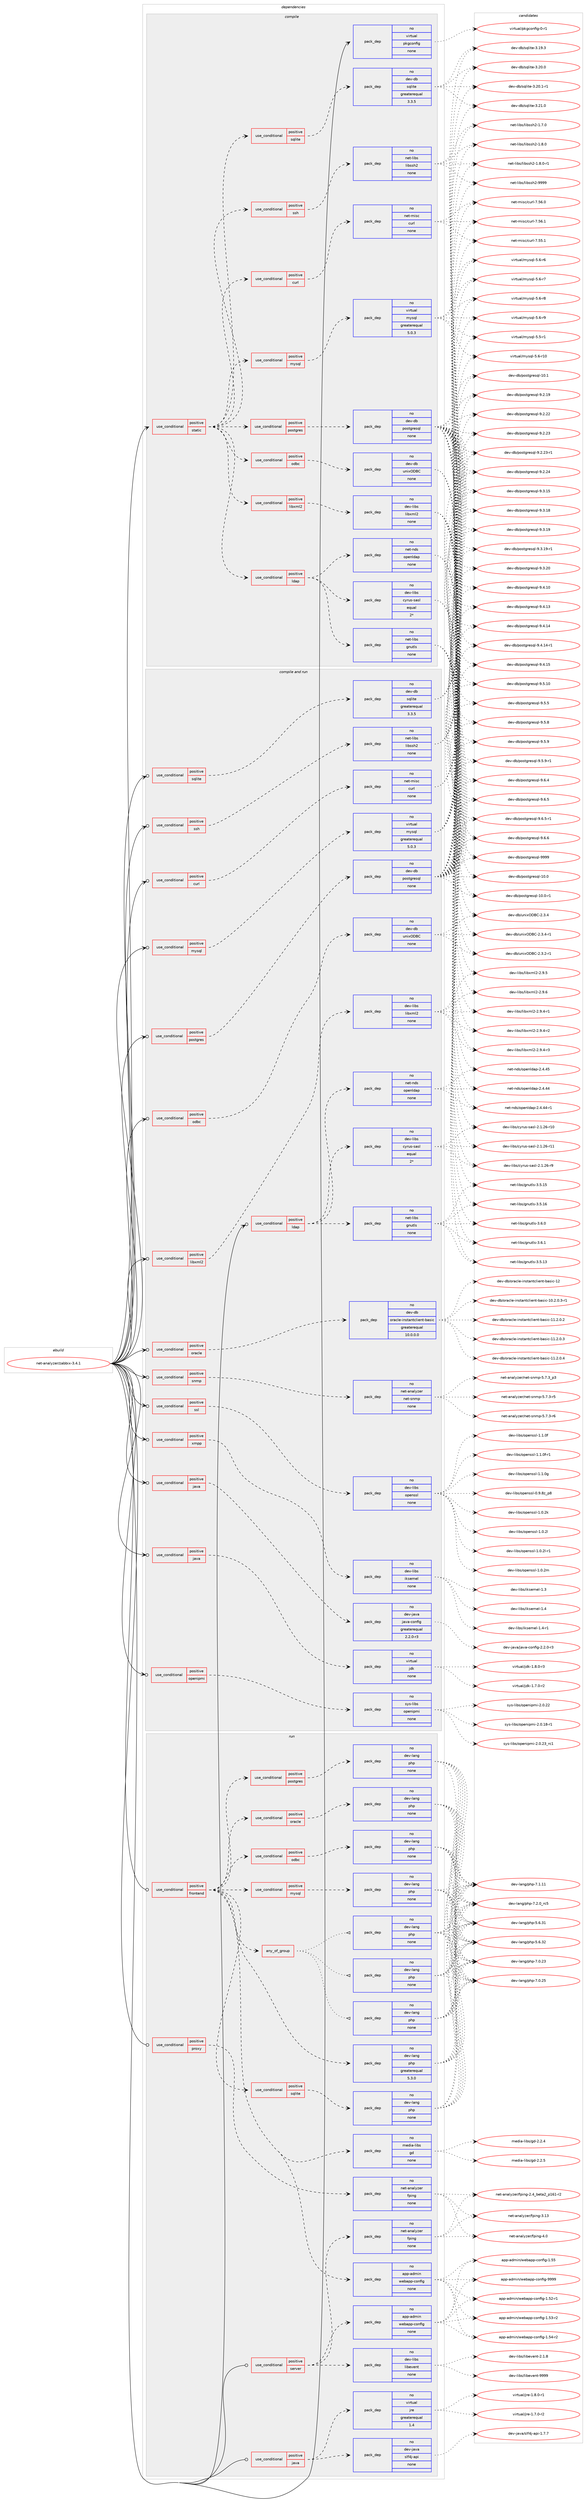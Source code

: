 digraph prolog {

# *************
# Graph options
# *************

newrank=true;
concentrate=true;
compound=true;
graph [rankdir=LR,fontname=Helvetica,fontsize=10,ranksep=1.5];#, ranksep=2.5, nodesep=0.2];
edge  [arrowhead=vee];
node  [fontname=Helvetica,fontsize=10];

# **********
# The ebuild
# **********

subgraph cluster_leftcol {
color=gray;
rank=same;
label=<<i>ebuild</i>>;
id [label="net-analyzer/zabbix-3.4.1", color=red, width=4, href="../net-analyzer/zabbix-3.4.1.svg"];
}

# ****************
# The dependencies
# ****************

subgraph cluster_midcol {
color=gray;
label=<<i>dependencies</i>>;
subgraph cluster_compile {
fillcolor="#eeeeee";
style=filled;
label=<<i>compile</i>>;
subgraph cond100376 {
dependency406246 [label=<<TABLE BORDER="0" CELLBORDER="1" CELLSPACING="0" CELLPADDING="4"><TR><TD ROWSPAN="3" CELLPADDING="10">use_conditional</TD></TR><TR><TD>positive</TD></TR><TR><TD>static</TD></TR></TABLE>>, shape=none, color=red];
subgraph cond100377 {
dependency406247 [label=<<TABLE BORDER="0" CELLBORDER="1" CELLSPACING="0" CELLPADDING="4"><TR><TD ROWSPAN="3" CELLPADDING="10">use_conditional</TD></TR><TR><TD>positive</TD></TR><TR><TD>ldap</TD></TR></TABLE>>, shape=none, color=red];
subgraph pack299176 {
dependency406248 [label=<<TABLE BORDER="0" CELLBORDER="1" CELLSPACING="0" CELLPADDING="4" WIDTH="220"><TR><TD ROWSPAN="6" CELLPADDING="30">pack_dep</TD></TR><TR><TD WIDTH="110">no</TD></TR><TR><TD>net-nds</TD></TR><TR><TD>openldap</TD></TR><TR><TD>none</TD></TR><TR><TD></TD></TR></TABLE>>, shape=none, color=blue];
}
dependency406247:e -> dependency406248:w [weight=20,style="dashed",arrowhead="vee"];
subgraph pack299177 {
dependency406249 [label=<<TABLE BORDER="0" CELLBORDER="1" CELLSPACING="0" CELLPADDING="4" WIDTH="220"><TR><TD ROWSPAN="6" CELLPADDING="30">pack_dep</TD></TR><TR><TD WIDTH="110">no</TD></TR><TR><TD>dev-libs</TD></TR><TR><TD>cyrus-sasl</TD></TR><TR><TD>equal</TD></TR><TR><TD>2*</TD></TR></TABLE>>, shape=none, color=blue];
}
dependency406247:e -> dependency406249:w [weight=20,style="dashed",arrowhead="vee"];
subgraph pack299178 {
dependency406250 [label=<<TABLE BORDER="0" CELLBORDER="1" CELLSPACING="0" CELLPADDING="4" WIDTH="220"><TR><TD ROWSPAN="6" CELLPADDING="30">pack_dep</TD></TR><TR><TD WIDTH="110">no</TD></TR><TR><TD>net-libs</TD></TR><TR><TD>gnutls</TD></TR><TR><TD>none</TD></TR><TR><TD></TD></TR></TABLE>>, shape=none, color=blue];
}
dependency406247:e -> dependency406250:w [weight=20,style="dashed",arrowhead="vee"];
}
dependency406246:e -> dependency406247:w [weight=20,style="dashed",arrowhead="vee"];
subgraph cond100378 {
dependency406251 [label=<<TABLE BORDER="0" CELLBORDER="1" CELLSPACING="0" CELLPADDING="4"><TR><TD ROWSPAN="3" CELLPADDING="10">use_conditional</TD></TR><TR><TD>positive</TD></TR><TR><TD>mysql</TD></TR></TABLE>>, shape=none, color=red];
subgraph pack299179 {
dependency406252 [label=<<TABLE BORDER="0" CELLBORDER="1" CELLSPACING="0" CELLPADDING="4" WIDTH="220"><TR><TD ROWSPAN="6" CELLPADDING="30">pack_dep</TD></TR><TR><TD WIDTH="110">no</TD></TR><TR><TD>virtual</TD></TR><TR><TD>mysql</TD></TR><TR><TD>greaterequal</TD></TR><TR><TD>5.0.3</TD></TR></TABLE>>, shape=none, color=blue];
}
dependency406251:e -> dependency406252:w [weight=20,style="dashed",arrowhead="vee"];
}
dependency406246:e -> dependency406251:w [weight=20,style="dashed",arrowhead="vee"];
subgraph cond100379 {
dependency406253 [label=<<TABLE BORDER="0" CELLBORDER="1" CELLSPACING="0" CELLPADDING="4"><TR><TD ROWSPAN="3" CELLPADDING="10">use_conditional</TD></TR><TR><TD>positive</TD></TR><TR><TD>sqlite</TD></TR></TABLE>>, shape=none, color=red];
subgraph pack299180 {
dependency406254 [label=<<TABLE BORDER="0" CELLBORDER="1" CELLSPACING="0" CELLPADDING="4" WIDTH="220"><TR><TD ROWSPAN="6" CELLPADDING="30">pack_dep</TD></TR><TR><TD WIDTH="110">no</TD></TR><TR><TD>dev-db</TD></TR><TR><TD>sqlite</TD></TR><TR><TD>greaterequal</TD></TR><TR><TD>3.3.5</TD></TR></TABLE>>, shape=none, color=blue];
}
dependency406253:e -> dependency406254:w [weight=20,style="dashed",arrowhead="vee"];
}
dependency406246:e -> dependency406253:w [weight=20,style="dashed",arrowhead="vee"];
subgraph cond100380 {
dependency406255 [label=<<TABLE BORDER="0" CELLBORDER="1" CELLSPACING="0" CELLPADDING="4"><TR><TD ROWSPAN="3" CELLPADDING="10">use_conditional</TD></TR><TR><TD>positive</TD></TR><TR><TD>postgres</TD></TR></TABLE>>, shape=none, color=red];
subgraph pack299181 {
dependency406256 [label=<<TABLE BORDER="0" CELLBORDER="1" CELLSPACING="0" CELLPADDING="4" WIDTH="220"><TR><TD ROWSPAN="6" CELLPADDING="30">pack_dep</TD></TR><TR><TD WIDTH="110">no</TD></TR><TR><TD>dev-db</TD></TR><TR><TD>postgresql</TD></TR><TR><TD>none</TD></TR><TR><TD></TD></TR></TABLE>>, shape=none, color=blue];
}
dependency406255:e -> dependency406256:w [weight=20,style="dashed",arrowhead="vee"];
}
dependency406246:e -> dependency406255:w [weight=20,style="dashed",arrowhead="vee"];
subgraph cond100381 {
dependency406257 [label=<<TABLE BORDER="0" CELLBORDER="1" CELLSPACING="0" CELLPADDING="4"><TR><TD ROWSPAN="3" CELLPADDING="10">use_conditional</TD></TR><TR><TD>positive</TD></TR><TR><TD>libxml2</TD></TR></TABLE>>, shape=none, color=red];
subgraph pack299182 {
dependency406258 [label=<<TABLE BORDER="0" CELLBORDER="1" CELLSPACING="0" CELLPADDING="4" WIDTH="220"><TR><TD ROWSPAN="6" CELLPADDING="30">pack_dep</TD></TR><TR><TD WIDTH="110">no</TD></TR><TR><TD>dev-libs</TD></TR><TR><TD>libxml2</TD></TR><TR><TD>none</TD></TR><TR><TD></TD></TR></TABLE>>, shape=none, color=blue];
}
dependency406257:e -> dependency406258:w [weight=20,style="dashed",arrowhead="vee"];
}
dependency406246:e -> dependency406257:w [weight=20,style="dashed",arrowhead="vee"];
subgraph cond100382 {
dependency406259 [label=<<TABLE BORDER="0" CELLBORDER="1" CELLSPACING="0" CELLPADDING="4"><TR><TD ROWSPAN="3" CELLPADDING="10">use_conditional</TD></TR><TR><TD>positive</TD></TR><TR><TD>curl</TD></TR></TABLE>>, shape=none, color=red];
subgraph pack299183 {
dependency406260 [label=<<TABLE BORDER="0" CELLBORDER="1" CELLSPACING="0" CELLPADDING="4" WIDTH="220"><TR><TD ROWSPAN="6" CELLPADDING="30">pack_dep</TD></TR><TR><TD WIDTH="110">no</TD></TR><TR><TD>net-misc</TD></TR><TR><TD>curl</TD></TR><TR><TD>none</TD></TR><TR><TD></TD></TR></TABLE>>, shape=none, color=blue];
}
dependency406259:e -> dependency406260:w [weight=20,style="dashed",arrowhead="vee"];
}
dependency406246:e -> dependency406259:w [weight=20,style="dashed",arrowhead="vee"];
subgraph cond100383 {
dependency406261 [label=<<TABLE BORDER="0" CELLBORDER="1" CELLSPACING="0" CELLPADDING="4"><TR><TD ROWSPAN="3" CELLPADDING="10">use_conditional</TD></TR><TR><TD>positive</TD></TR><TR><TD>ssh</TD></TR></TABLE>>, shape=none, color=red];
subgraph pack299184 {
dependency406262 [label=<<TABLE BORDER="0" CELLBORDER="1" CELLSPACING="0" CELLPADDING="4" WIDTH="220"><TR><TD ROWSPAN="6" CELLPADDING="30">pack_dep</TD></TR><TR><TD WIDTH="110">no</TD></TR><TR><TD>net-libs</TD></TR><TR><TD>libssh2</TD></TR><TR><TD>none</TD></TR><TR><TD></TD></TR></TABLE>>, shape=none, color=blue];
}
dependency406261:e -> dependency406262:w [weight=20,style="dashed",arrowhead="vee"];
}
dependency406246:e -> dependency406261:w [weight=20,style="dashed",arrowhead="vee"];
subgraph cond100384 {
dependency406263 [label=<<TABLE BORDER="0" CELLBORDER="1" CELLSPACING="0" CELLPADDING="4"><TR><TD ROWSPAN="3" CELLPADDING="10">use_conditional</TD></TR><TR><TD>positive</TD></TR><TR><TD>odbc</TD></TR></TABLE>>, shape=none, color=red];
subgraph pack299185 {
dependency406264 [label=<<TABLE BORDER="0" CELLBORDER="1" CELLSPACING="0" CELLPADDING="4" WIDTH="220"><TR><TD ROWSPAN="6" CELLPADDING="30">pack_dep</TD></TR><TR><TD WIDTH="110">no</TD></TR><TR><TD>dev-db</TD></TR><TR><TD>unixODBC</TD></TR><TR><TD>none</TD></TR><TR><TD></TD></TR></TABLE>>, shape=none, color=blue];
}
dependency406263:e -> dependency406264:w [weight=20,style="dashed",arrowhead="vee"];
}
dependency406246:e -> dependency406263:w [weight=20,style="dashed",arrowhead="vee"];
}
id:e -> dependency406246:w [weight=20,style="solid",arrowhead="vee"];
subgraph pack299186 {
dependency406265 [label=<<TABLE BORDER="0" CELLBORDER="1" CELLSPACING="0" CELLPADDING="4" WIDTH="220"><TR><TD ROWSPAN="6" CELLPADDING="30">pack_dep</TD></TR><TR><TD WIDTH="110">no</TD></TR><TR><TD>virtual</TD></TR><TR><TD>pkgconfig</TD></TR><TR><TD>none</TD></TR><TR><TD></TD></TR></TABLE>>, shape=none, color=blue];
}
id:e -> dependency406265:w [weight=20,style="solid",arrowhead="vee"];
}
subgraph cluster_compileandrun {
fillcolor="#eeeeee";
style=filled;
label=<<i>compile and run</i>>;
subgraph cond100385 {
dependency406266 [label=<<TABLE BORDER="0" CELLBORDER="1" CELLSPACING="0" CELLPADDING="4"><TR><TD ROWSPAN="3" CELLPADDING="10">use_conditional</TD></TR><TR><TD>positive</TD></TR><TR><TD>curl</TD></TR></TABLE>>, shape=none, color=red];
subgraph pack299187 {
dependency406267 [label=<<TABLE BORDER="0" CELLBORDER="1" CELLSPACING="0" CELLPADDING="4" WIDTH="220"><TR><TD ROWSPAN="6" CELLPADDING="30">pack_dep</TD></TR><TR><TD WIDTH="110">no</TD></TR><TR><TD>net-misc</TD></TR><TR><TD>curl</TD></TR><TR><TD>none</TD></TR><TR><TD></TD></TR></TABLE>>, shape=none, color=blue];
}
dependency406266:e -> dependency406267:w [weight=20,style="dashed",arrowhead="vee"];
}
id:e -> dependency406266:w [weight=20,style="solid",arrowhead="odotvee"];
subgraph cond100386 {
dependency406268 [label=<<TABLE BORDER="0" CELLBORDER="1" CELLSPACING="0" CELLPADDING="4"><TR><TD ROWSPAN="3" CELLPADDING="10">use_conditional</TD></TR><TR><TD>positive</TD></TR><TR><TD>java</TD></TR></TABLE>>, shape=none, color=red];
subgraph pack299188 {
dependency406269 [label=<<TABLE BORDER="0" CELLBORDER="1" CELLSPACING="0" CELLPADDING="4" WIDTH="220"><TR><TD ROWSPAN="6" CELLPADDING="30">pack_dep</TD></TR><TR><TD WIDTH="110">no</TD></TR><TR><TD>dev-java</TD></TR><TR><TD>java-config</TD></TR><TR><TD>greaterequal</TD></TR><TR><TD>2.2.0-r3</TD></TR></TABLE>>, shape=none, color=blue];
}
dependency406268:e -> dependency406269:w [weight=20,style="dashed",arrowhead="vee"];
}
id:e -> dependency406268:w [weight=20,style="solid",arrowhead="odotvee"];
subgraph cond100387 {
dependency406270 [label=<<TABLE BORDER="0" CELLBORDER="1" CELLSPACING="0" CELLPADDING="4"><TR><TD ROWSPAN="3" CELLPADDING="10">use_conditional</TD></TR><TR><TD>positive</TD></TR><TR><TD>java</TD></TR></TABLE>>, shape=none, color=red];
subgraph pack299189 {
dependency406271 [label=<<TABLE BORDER="0" CELLBORDER="1" CELLSPACING="0" CELLPADDING="4" WIDTH="220"><TR><TD ROWSPAN="6" CELLPADDING="30">pack_dep</TD></TR><TR><TD WIDTH="110">no</TD></TR><TR><TD>virtual</TD></TR><TR><TD>jdk</TD></TR><TR><TD>none</TD></TR><TR><TD></TD></TR></TABLE>>, shape=none, color=blue];
}
dependency406270:e -> dependency406271:w [weight=20,style="dashed",arrowhead="vee"];
}
id:e -> dependency406270:w [weight=20,style="solid",arrowhead="odotvee"];
subgraph cond100388 {
dependency406272 [label=<<TABLE BORDER="0" CELLBORDER="1" CELLSPACING="0" CELLPADDING="4"><TR><TD ROWSPAN="3" CELLPADDING="10">use_conditional</TD></TR><TR><TD>positive</TD></TR><TR><TD>ldap</TD></TR></TABLE>>, shape=none, color=red];
subgraph pack299190 {
dependency406273 [label=<<TABLE BORDER="0" CELLBORDER="1" CELLSPACING="0" CELLPADDING="4" WIDTH="220"><TR><TD ROWSPAN="6" CELLPADDING="30">pack_dep</TD></TR><TR><TD WIDTH="110">no</TD></TR><TR><TD>net-nds</TD></TR><TR><TD>openldap</TD></TR><TR><TD>none</TD></TR><TR><TD></TD></TR></TABLE>>, shape=none, color=blue];
}
dependency406272:e -> dependency406273:w [weight=20,style="dashed",arrowhead="vee"];
subgraph pack299191 {
dependency406274 [label=<<TABLE BORDER="0" CELLBORDER="1" CELLSPACING="0" CELLPADDING="4" WIDTH="220"><TR><TD ROWSPAN="6" CELLPADDING="30">pack_dep</TD></TR><TR><TD WIDTH="110">no</TD></TR><TR><TD>dev-libs</TD></TR><TR><TD>cyrus-sasl</TD></TR><TR><TD>equal</TD></TR><TR><TD>2*</TD></TR></TABLE>>, shape=none, color=blue];
}
dependency406272:e -> dependency406274:w [weight=20,style="dashed",arrowhead="vee"];
subgraph pack299192 {
dependency406275 [label=<<TABLE BORDER="0" CELLBORDER="1" CELLSPACING="0" CELLPADDING="4" WIDTH="220"><TR><TD ROWSPAN="6" CELLPADDING="30">pack_dep</TD></TR><TR><TD WIDTH="110">no</TD></TR><TR><TD>net-libs</TD></TR><TR><TD>gnutls</TD></TR><TR><TD>none</TD></TR><TR><TD></TD></TR></TABLE>>, shape=none, color=blue];
}
dependency406272:e -> dependency406275:w [weight=20,style="dashed",arrowhead="vee"];
}
id:e -> dependency406272:w [weight=20,style="solid",arrowhead="odotvee"];
subgraph cond100389 {
dependency406276 [label=<<TABLE BORDER="0" CELLBORDER="1" CELLSPACING="0" CELLPADDING="4"><TR><TD ROWSPAN="3" CELLPADDING="10">use_conditional</TD></TR><TR><TD>positive</TD></TR><TR><TD>libxml2</TD></TR></TABLE>>, shape=none, color=red];
subgraph pack299193 {
dependency406277 [label=<<TABLE BORDER="0" CELLBORDER="1" CELLSPACING="0" CELLPADDING="4" WIDTH="220"><TR><TD ROWSPAN="6" CELLPADDING="30">pack_dep</TD></TR><TR><TD WIDTH="110">no</TD></TR><TR><TD>dev-libs</TD></TR><TR><TD>libxml2</TD></TR><TR><TD>none</TD></TR><TR><TD></TD></TR></TABLE>>, shape=none, color=blue];
}
dependency406276:e -> dependency406277:w [weight=20,style="dashed",arrowhead="vee"];
}
id:e -> dependency406276:w [weight=20,style="solid",arrowhead="odotvee"];
subgraph cond100390 {
dependency406278 [label=<<TABLE BORDER="0" CELLBORDER="1" CELLSPACING="0" CELLPADDING="4"><TR><TD ROWSPAN="3" CELLPADDING="10">use_conditional</TD></TR><TR><TD>positive</TD></TR><TR><TD>mysql</TD></TR></TABLE>>, shape=none, color=red];
subgraph pack299194 {
dependency406279 [label=<<TABLE BORDER="0" CELLBORDER="1" CELLSPACING="0" CELLPADDING="4" WIDTH="220"><TR><TD ROWSPAN="6" CELLPADDING="30">pack_dep</TD></TR><TR><TD WIDTH="110">no</TD></TR><TR><TD>virtual</TD></TR><TR><TD>mysql</TD></TR><TR><TD>greaterequal</TD></TR><TR><TD>5.0.3</TD></TR></TABLE>>, shape=none, color=blue];
}
dependency406278:e -> dependency406279:w [weight=20,style="dashed",arrowhead="vee"];
}
id:e -> dependency406278:w [weight=20,style="solid",arrowhead="odotvee"];
subgraph cond100391 {
dependency406280 [label=<<TABLE BORDER="0" CELLBORDER="1" CELLSPACING="0" CELLPADDING="4"><TR><TD ROWSPAN="3" CELLPADDING="10">use_conditional</TD></TR><TR><TD>positive</TD></TR><TR><TD>odbc</TD></TR></TABLE>>, shape=none, color=red];
subgraph pack299195 {
dependency406281 [label=<<TABLE BORDER="0" CELLBORDER="1" CELLSPACING="0" CELLPADDING="4" WIDTH="220"><TR><TD ROWSPAN="6" CELLPADDING="30">pack_dep</TD></TR><TR><TD WIDTH="110">no</TD></TR><TR><TD>dev-db</TD></TR><TR><TD>unixODBC</TD></TR><TR><TD>none</TD></TR><TR><TD></TD></TR></TABLE>>, shape=none, color=blue];
}
dependency406280:e -> dependency406281:w [weight=20,style="dashed",arrowhead="vee"];
}
id:e -> dependency406280:w [weight=20,style="solid",arrowhead="odotvee"];
subgraph cond100392 {
dependency406282 [label=<<TABLE BORDER="0" CELLBORDER="1" CELLSPACING="0" CELLPADDING="4"><TR><TD ROWSPAN="3" CELLPADDING="10">use_conditional</TD></TR><TR><TD>positive</TD></TR><TR><TD>openipmi</TD></TR></TABLE>>, shape=none, color=red];
subgraph pack299196 {
dependency406283 [label=<<TABLE BORDER="0" CELLBORDER="1" CELLSPACING="0" CELLPADDING="4" WIDTH="220"><TR><TD ROWSPAN="6" CELLPADDING="30">pack_dep</TD></TR><TR><TD WIDTH="110">no</TD></TR><TR><TD>sys-libs</TD></TR><TR><TD>openipmi</TD></TR><TR><TD>none</TD></TR><TR><TD></TD></TR></TABLE>>, shape=none, color=blue];
}
dependency406282:e -> dependency406283:w [weight=20,style="dashed",arrowhead="vee"];
}
id:e -> dependency406282:w [weight=20,style="solid",arrowhead="odotvee"];
subgraph cond100393 {
dependency406284 [label=<<TABLE BORDER="0" CELLBORDER="1" CELLSPACING="0" CELLPADDING="4"><TR><TD ROWSPAN="3" CELLPADDING="10">use_conditional</TD></TR><TR><TD>positive</TD></TR><TR><TD>oracle</TD></TR></TABLE>>, shape=none, color=red];
subgraph pack299197 {
dependency406285 [label=<<TABLE BORDER="0" CELLBORDER="1" CELLSPACING="0" CELLPADDING="4" WIDTH="220"><TR><TD ROWSPAN="6" CELLPADDING="30">pack_dep</TD></TR><TR><TD WIDTH="110">no</TD></TR><TR><TD>dev-db</TD></TR><TR><TD>oracle-instantclient-basic</TD></TR><TR><TD>greaterequal</TD></TR><TR><TD>10.0.0.0</TD></TR></TABLE>>, shape=none, color=blue];
}
dependency406284:e -> dependency406285:w [weight=20,style="dashed",arrowhead="vee"];
}
id:e -> dependency406284:w [weight=20,style="solid",arrowhead="odotvee"];
subgraph cond100394 {
dependency406286 [label=<<TABLE BORDER="0" CELLBORDER="1" CELLSPACING="0" CELLPADDING="4"><TR><TD ROWSPAN="3" CELLPADDING="10">use_conditional</TD></TR><TR><TD>positive</TD></TR><TR><TD>postgres</TD></TR></TABLE>>, shape=none, color=red];
subgraph pack299198 {
dependency406287 [label=<<TABLE BORDER="0" CELLBORDER="1" CELLSPACING="0" CELLPADDING="4" WIDTH="220"><TR><TD ROWSPAN="6" CELLPADDING="30">pack_dep</TD></TR><TR><TD WIDTH="110">no</TD></TR><TR><TD>dev-db</TD></TR><TR><TD>postgresql</TD></TR><TR><TD>none</TD></TR><TR><TD></TD></TR></TABLE>>, shape=none, color=blue];
}
dependency406286:e -> dependency406287:w [weight=20,style="dashed",arrowhead="vee"];
}
id:e -> dependency406286:w [weight=20,style="solid",arrowhead="odotvee"];
subgraph cond100395 {
dependency406288 [label=<<TABLE BORDER="0" CELLBORDER="1" CELLSPACING="0" CELLPADDING="4"><TR><TD ROWSPAN="3" CELLPADDING="10">use_conditional</TD></TR><TR><TD>positive</TD></TR><TR><TD>snmp</TD></TR></TABLE>>, shape=none, color=red];
subgraph pack299199 {
dependency406289 [label=<<TABLE BORDER="0" CELLBORDER="1" CELLSPACING="0" CELLPADDING="4" WIDTH="220"><TR><TD ROWSPAN="6" CELLPADDING="30">pack_dep</TD></TR><TR><TD WIDTH="110">no</TD></TR><TR><TD>net-analyzer</TD></TR><TR><TD>net-snmp</TD></TR><TR><TD>none</TD></TR><TR><TD></TD></TR></TABLE>>, shape=none, color=blue];
}
dependency406288:e -> dependency406289:w [weight=20,style="dashed",arrowhead="vee"];
}
id:e -> dependency406288:w [weight=20,style="solid",arrowhead="odotvee"];
subgraph cond100396 {
dependency406290 [label=<<TABLE BORDER="0" CELLBORDER="1" CELLSPACING="0" CELLPADDING="4"><TR><TD ROWSPAN="3" CELLPADDING="10">use_conditional</TD></TR><TR><TD>positive</TD></TR><TR><TD>sqlite</TD></TR></TABLE>>, shape=none, color=red];
subgraph pack299200 {
dependency406291 [label=<<TABLE BORDER="0" CELLBORDER="1" CELLSPACING="0" CELLPADDING="4" WIDTH="220"><TR><TD ROWSPAN="6" CELLPADDING="30">pack_dep</TD></TR><TR><TD WIDTH="110">no</TD></TR><TR><TD>dev-db</TD></TR><TR><TD>sqlite</TD></TR><TR><TD>greaterequal</TD></TR><TR><TD>3.3.5</TD></TR></TABLE>>, shape=none, color=blue];
}
dependency406290:e -> dependency406291:w [weight=20,style="dashed",arrowhead="vee"];
}
id:e -> dependency406290:w [weight=20,style="solid",arrowhead="odotvee"];
subgraph cond100397 {
dependency406292 [label=<<TABLE BORDER="0" CELLBORDER="1" CELLSPACING="0" CELLPADDING="4"><TR><TD ROWSPAN="3" CELLPADDING="10">use_conditional</TD></TR><TR><TD>positive</TD></TR><TR><TD>ssh</TD></TR></TABLE>>, shape=none, color=red];
subgraph pack299201 {
dependency406293 [label=<<TABLE BORDER="0" CELLBORDER="1" CELLSPACING="0" CELLPADDING="4" WIDTH="220"><TR><TD ROWSPAN="6" CELLPADDING="30">pack_dep</TD></TR><TR><TD WIDTH="110">no</TD></TR><TR><TD>net-libs</TD></TR><TR><TD>libssh2</TD></TR><TR><TD>none</TD></TR><TR><TD></TD></TR></TABLE>>, shape=none, color=blue];
}
dependency406292:e -> dependency406293:w [weight=20,style="dashed",arrowhead="vee"];
}
id:e -> dependency406292:w [weight=20,style="solid",arrowhead="odotvee"];
subgraph cond100398 {
dependency406294 [label=<<TABLE BORDER="0" CELLBORDER="1" CELLSPACING="0" CELLPADDING="4"><TR><TD ROWSPAN="3" CELLPADDING="10">use_conditional</TD></TR><TR><TD>positive</TD></TR><TR><TD>ssl</TD></TR></TABLE>>, shape=none, color=red];
subgraph pack299202 {
dependency406295 [label=<<TABLE BORDER="0" CELLBORDER="1" CELLSPACING="0" CELLPADDING="4" WIDTH="220"><TR><TD ROWSPAN="6" CELLPADDING="30">pack_dep</TD></TR><TR><TD WIDTH="110">no</TD></TR><TR><TD>dev-libs</TD></TR><TR><TD>openssl</TD></TR><TR><TD>none</TD></TR><TR><TD></TD></TR></TABLE>>, shape=none, color=blue];
}
dependency406294:e -> dependency406295:w [weight=20,style="dashed",arrowhead="vee"];
}
id:e -> dependency406294:w [weight=20,style="solid",arrowhead="odotvee"];
subgraph cond100399 {
dependency406296 [label=<<TABLE BORDER="0" CELLBORDER="1" CELLSPACING="0" CELLPADDING="4"><TR><TD ROWSPAN="3" CELLPADDING="10">use_conditional</TD></TR><TR><TD>positive</TD></TR><TR><TD>xmpp</TD></TR></TABLE>>, shape=none, color=red];
subgraph pack299203 {
dependency406297 [label=<<TABLE BORDER="0" CELLBORDER="1" CELLSPACING="0" CELLPADDING="4" WIDTH="220"><TR><TD ROWSPAN="6" CELLPADDING="30">pack_dep</TD></TR><TR><TD WIDTH="110">no</TD></TR><TR><TD>dev-libs</TD></TR><TR><TD>iksemel</TD></TR><TR><TD>none</TD></TR><TR><TD></TD></TR></TABLE>>, shape=none, color=blue];
}
dependency406296:e -> dependency406297:w [weight=20,style="dashed",arrowhead="vee"];
}
id:e -> dependency406296:w [weight=20,style="solid",arrowhead="odotvee"];
}
subgraph cluster_run {
fillcolor="#eeeeee";
style=filled;
label=<<i>run</i>>;
subgraph cond100400 {
dependency406298 [label=<<TABLE BORDER="0" CELLBORDER="1" CELLSPACING="0" CELLPADDING="4"><TR><TD ROWSPAN="3" CELLPADDING="10">use_conditional</TD></TR><TR><TD>positive</TD></TR><TR><TD>frontend</TD></TR></TABLE>>, shape=none, color=red];
subgraph pack299204 {
dependency406299 [label=<<TABLE BORDER="0" CELLBORDER="1" CELLSPACING="0" CELLPADDING="4" WIDTH="220"><TR><TD ROWSPAN="6" CELLPADDING="30">pack_dep</TD></TR><TR><TD WIDTH="110">no</TD></TR><TR><TD>dev-lang</TD></TR><TR><TD>php</TD></TR><TR><TD>greaterequal</TD></TR><TR><TD>5.3.0</TD></TR></TABLE>>, shape=none, color=blue];
}
dependency406298:e -> dependency406299:w [weight=20,style="dashed",arrowhead="vee"];
subgraph any6508 {
dependency406300 [label=<<TABLE BORDER="0" CELLBORDER="1" CELLSPACING="0" CELLPADDING="4"><TR><TD CELLPADDING="10">any_of_group</TD></TR></TABLE>>, shape=none, color=red];subgraph pack299205 {
dependency406301 [label=<<TABLE BORDER="0" CELLBORDER="1" CELLSPACING="0" CELLPADDING="4" WIDTH="220"><TR><TD ROWSPAN="6" CELLPADDING="30">pack_dep</TD></TR><TR><TD WIDTH="110">no</TD></TR><TR><TD>dev-lang</TD></TR><TR><TD>php</TD></TR><TR><TD>none</TD></TR><TR><TD></TD></TR></TABLE>>, shape=none, color=blue];
}
dependency406300:e -> dependency406301:w [weight=20,style="dotted",arrowhead="oinv"];
subgraph pack299206 {
dependency406302 [label=<<TABLE BORDER="0" CELLBORDER="1" CELLSPACING="0" CELLPADDING="4" WIDTH="220"><TR><TD ROWSPAN="6" CELLPADDING="30">pack_dep</TD></TR><TR><TD WIDTH="110">no</TD></TR><TR><TD>dev-lang</TD></TR><TR><TD>php</TD></TR><TR><TD>none</TD></TR><TR><TD></TD></TR></TABLE>>, shape=none, color=blue];
}
dependency406300:e -> dependency406302:w [weight=20,style="dotted",arrowhead="oinv"];
subgraph pack299207 {
dependency406303 [label=<<TABLE BORDER="0" CELLBORDER="1" CELLSPACING="0" CELLPADDING="4" WIDTH="220"><TR><TD ROWSPAN="6" CELLPADDING="30">pack_dep</TD></TR><TR><TD WIDTH="110">no</TD></TR><TR><TD>dev-lang</TD></TR><TR><TD>php</TD></TR><TR><TD>none</TD></TR><TR><TD></TD></TR></TABLE>>, shape=none, color=blue];
}
dependency406300:e -> dependency406303:w [weight=20,style="dotted",arrowhead="oinv"];
}
dependency406298:e -> dependency406300:w [weight=20,style="dashed",arrowhead="vee"];
subgraph cond100401 {
dependency406304 [label=<<TABLE BORDER="0" CELLBORDER="1" CELLSPACING="0" CELLPADDING="4"><TR><TD ROWSPAN="3" CELLPADDING="10">use_conditional</TD></TR><TR><TD>positive</TD></TR><TR><TD>mysql</TD></TR></TABLE>>, shape=none, color=red];
subgraph pack299208 {
dependency406305 [label=<<TABLE BORDER="0" CELLBORDER="1" CELLSPACING="0" CELLPADDING="4" WIDTH="220"><TR><TD ROWSPAN="6" CELLPADDING="30">pack_dep</TD></TR><TR><TD WIDTH="110">no</TD></TR><TR><TD>dev-lang</TD></TR><TR><TD>php</TD></TR><TR><TD>none</TD></TR><TR><TD></TD></TR></TABLE>>, shape=none, color=blue];
}
dependency406304:e -> dependency406305:w [weight=20,style="dashed",arrowhead="vee"];
}
dependency406298:e -> dependency406304:w [weight=20,style="dashed",arrowhead="vee"];
subgraph cond100402 {
dependency406306 [label=<<TABLE BORDER="0" CELLBORDER="1" CELLSPACING="0" CELLPADDING="4"><TR><TD ROWSPAN="3" CELLPADDING="10">use_conditional</TD></TR><TR><TD>positive</TD></TR><TR><TD>odbc</TD></TR></TABLE>>, shape=none, color=red];
subgraph pack299209 {
dependency406307 [label=<<TABLE BORDER="0" CELLBORDER="1" CELLSPACING="0" CELLPADDING="4" WIDTH="220"><TR><TD ROWSPAN="6" CELLPADDING="30">pack_dep</TD></TR><TR><TD WIDTH="110">no</TD></TR><TR><TD>dev-lang</TD></TR><TR><TD>php</TD></TR><TR><TD>none</TD></TR><TR><TD></TD></TR></TABLE>>, shape=none, color=blue];
}
dependency406306:e -> dependency406307:w [weight=20,style="dashed",arrowhead="vee"];
}
dependency406298:e -> dependency406306:w [weight=20,style="dashed",arrowhead="vee"];
subgraph cond100403 {
dependency406308 [label=<<TABLE BORDER="0" CELLBORDER="1" CELLSPACING="0" CELLPADDING="4"><TR><TD ROWSPAN="3" CELLPADDING="10">use_conditional</TD></TR><TR><TD>positive</TD></TR><TR><TD>oracle</TD></TR></TABLE>>, shape=none, color=red];
subgraph pack299210 {
dependency406309 [label=<<TABLE BORDER="0" CELLBORDER="1" CELLSPACING="0" CELLPADDING="4" WIDTH="220"><TR><TD ROWSPAN="6" CELLPADDING="30">pack_dep</TD></TR><TR><TD WIDTH="110">no</TD></TR><TR><TD>dev-lang</TD></TR><TR><TD>php</TD></TR><TR><TD>none</TD></TR><TR><TD></TD></TR></TABLE>>, shape=none, color=blue];
}
dependency406308:e -> dependency406309:w [weight=20,style="dashed",arrowhead="vee"];
}
dependency406298:e -> dependency406308:w [weight=20,style="dashed",arrowhead="vee"];
subgraph cond100404 {
dependency406310 [label=<<TABLE BORDER="0" CELLBORDER="1" CELLSPACING="0" CELLPADDING="4"><TR><TD ROWSPAN="3" CELLPADDING="10">use_conditional</TD></TR><TR><TD>positive</TD></TR><TR><TD>postgres</TD></TR></TABLE>>, shape=none, color=red];
subgraph pack299211 {
dependency406311 [label=<<TABLE BORDER="0" CELLBORDER="1" CELLSPACING="0" CELLPADDING="4" WIDTH="220"><TR><TD ROWSPAN="6" CELLPADDING="30">pack_dep</TD></TR><TR><TD WIDTH="110">no</TD></TR><TR><TD>dev-lang</TD></TR><TR><TD>php</TD></TR><TR><TD>none</TD></TR><TR><TD></TD></TR></TABLE>>, shape=none, color=blue];
}
dependency406310:e -> dependency406311:w [weight=20,style="dashed",arrowhead="vee"];
}
dependency406298:e -> dependency406310:w [weight=20,style="dashed",arrowhead="vee"];
subgraph cond100405 {
dependency406312 [label=<<TABLE BORDER="0" CELLBORDER="1" CELLSPACING="0" CELLPADDING="4"><TR><TD ROWSPAN="3" CELLPADDING="10">use_conditional</TD></TR><TR><TD>positive</TD></TR><TR><TD>sqlite</TD></TR></TABLE>>, shape=none, color=red];
subgraph pack299212 {
dependency406313 [label=<<TABLE BORDER="0" CELLBORDER="1" CELLSPACING="0" CELLPADDING="4" WIDTH="220"><TR><TD ROWSPAN="6" CELLPADDING="30">pack_dep</TD></TR><TR><TD WIDTH="110">no</TD></TR><TR><TD>dev-lang</TD></TR><TR><TD>php</TD></TR><TR><TD>none</TD></TR><TR><TD></TD></TR></TABLE>>, shape=none, color=blue];
}
dependency406312:e -> dependency406313:w [weight=20,style="dashed",arrowhead="vee"];
}
dependency406298:e -> dependency406312:w [weight=20,style="dashed",arrowhead="vee"];
subgraph pack299213 {
dependency406314 [label=<<TABLE BORDER="0" CELLBORDER="1" CELLSPACING="0" CELLPADDING="4" WIDTH="220"><TR><TD ROWSPAN="6" CELLPADDING="30">pack_dep</TD></TR><TR><TD WIDTH="110">no</TD></TR><TR><TD>media-libs</TD></TR><TR><TD>gd</TD></TR><TR><TD>none</TD></TR><TR><TD></TD></TR></TABLE>>, shape=none, color=blue];
}
dependency406298:e -> dependency406314:w [weight=20,style="dashed",arrowhead="vee"];
subgraph pack299214 {
dependency406315 [label=<<TABLE BORDER="0" CELLBORDER="1" CELLSPACING="0" CELLPADDING="4" WIDTH="220"><TR><TD ROWSPAN="6" CELLPADDING="30">pack_dep</TD></TR><TR><TD WIDTH="110">no</TD></TR><TR><TD>app-admin</TD></TR><TR><TD>webapp-config</TD></TR><TR><TD>none</TD></TR><TR><TD></TD></TR></TABLE>>, shape=none, color=blue];
}
dependency406298:e -> dependency406315:w [weight=20,style="dashed",arrowhead="vee"];
}
id:e -> dependency406298:w [weight=20,style="solid",arrowhead="odot"];
subgraph cond100406 {
dependency406316 [label=<<TABLE BORDER="0" CELLBORDER="1" CELLSPACING="0" CELLPADDING="4"><TR><TD ROWSPAN="3" CELLPADDING="10">use_conditional</TD></TR><TR><TD>positive</TD></TR><TR><TD>java</TD></TR></TABLE>>, shape=none, color=red];
subgraph pack299215 {
dependency406317 [label=<<TABLE BORDER="0" CELLBORDER="1" CELLSPACING="0" CELLPADDING="4" WIDTH="220"><TR><TD ROWSPAN="6" CELLPADDING="30">pack_dep</TD></TR><TR><TD WIDTH="110">no</TD></TR><TR><TD>virtual</TD></TR><TR><TD>jre</TD></TR><TR><TD>greaterequal</TD></TR><TR><TD>1.4</TD></TR></TABLE>>, shape=none, color=blue];
}
dependency406316:e -> dependency406317:w [weight=20,style="dashed",arrowhead="vee"];
subgraph pack299216 {
dependency406318 [label=<<TABLE BORDER="0" CELLBORDER="1" CELLSPACING="0" CELLPADDING="4" WIDTH="220"><TR><TD ROWSPAN="6" CELLPADDING="30">pack_dep</TD></TR><TR><TD WIDTH="110">no</TD></TR><TR><TD>dev-java</TD></TR><TR><TD>slf4j-api</TD></TR><TR><TD>none</TD></TR><TR><TD></TD></TR></TABLE>>, shape=none, color=blue];
}
dependency406316:e -> dependency406318:w [weight=20,style="dashed",arrowhead="vee"];
}
id:e -> dependency406316:w [weight=20,style="solid",arrowhead="odot"];
subgraph cond100407 {
dependency406319 [label=<<TABLE BORDER="0" CELLBORDER="1" CELLSPACING="0" CELLPADDING="4"><TR><TD ROWSPAN="3" CELLPADDING="10">use_conditional</TD></TR><TR><TD>positive</TD></TR><TR><TD>proxy</TD></TR></TABLE>>, shape=none, color=red];
subgraph pack299217 {
dependency406320 [label=<<TABLE BORDER="0" CELLBORDER="1" CELLSPACING="0" CELLPADDING="4" WIDTH="220"><TR><TD ROWSPAN="6" CELLPADDING="30">pack_dep</TD></TR><TR><TD WIDTH="110">no</TD></TR><TR><TD>net-analyzer</TD></TR><TR><TD>fping</TD></TR><TR><TD>none</TD></TR><TR><TD></TD></TR></TABLE>>, shape=none, color=blue];
}
dependency406319:e -> dependency406320:w [weight=20,style="dashed",arrowhead="vee"];
}
id:e -> dependency406319:w [weight=20,style="solid",arrowhead="odot"];
subgraph cond100408 {
dependency406321 [label=<<TABLE BORDER="0" CELLBORDER="1" CELLSPACING="0" CELLPADDING="4"><TR><TD ROWSPAN="3" CELLPADDING="10">use_conditional</TD></TR><TR><TD>positive</TD></TR><TR><TD>server</TD></TR></TABLE>>, shape=none, color=red];
subgraph pack299218 {
dependency406322 [label=<<TABLE BORDER="0" CELLBORDER="1" CELLSPACING="0" CELLPADDING="4" WIDTH="220"><TR><TD ROWSPAN="6" CELLPADDING="30">pack_dep</TD></TR><TR><TD WIDTH="110">no</TD></TR><TR><TD>net-analyzer</TD></TR><TR><TD>fping</TD></TR><TR><TD>none</TD></TR><TR><TD></TD></TR></TABLE>>, shape=none, color=blue];
}
dependency406321:e -> dependency406322:w [weight=20,style="dashed",arrowhead="vee"];
subgraph pack299219 {
dependency406323 [label=<<TABLE BORDER="0" CELLBORDER="1" CELLSPACING="0" CELLPADDING="4" WIDTH="220"><TR><TD ROWSPAN="6" CELLPADDING="30">pack_dep</TD></TR><TR><TD WIDTH="110">no</TD></TR><TR><TD>app-admin</TD></TR><TR><TD>webapp-config</TD></TR><TR><TD>none</TD></TR><TR><TD></TD></TR></TABLE>>, shape=none, color=blue];
}
dependency406321:e -> dependency406323:w [weight=20,style="dashed",arrowhead="vee"];
subgraph pack299220 {
dependency406324 [label=<<TABLE BORDER="0" CELLBORDER="1" CELLSPACING="0" CELLPADDING="4" WIDTH="220"><TR><TD ROWSPAN="6" CELLPADDING="30">pack_dep</TD></TR><TR><TD WIDTH="110">no</TD></TR><TR><TD>dev-libs</TD></TR><TR><TD>libevent</TD></TR><TR><TD>none</TD></TR><TR><TD></TD></TR></TABLE>>, shape=none, color=blue];
}
dependency406321:e -> dependency406324:w [weight=20,style="dashed",arrowhead="vee"];
}
id:e -> dependency406321:w [weight=20,style="solid",arrowhead="odot"];
}
}

# **************
# The candidates
# **************

subgraph cluster_choices {
rank=same;
color=gray;
label=<<i>candidates</i>>;

subgraph choice299176 {
color=black;
nodesep=1;
choice11010111645110100115471111121011101081009711245504652465252 [label="net-nds/openldap-2.4.44", color=red, width=4,href="../net-nds/openldap-2.4.44.svg"];
choice110101116451101001154711111210111010810097112455046524652524511449 [label="net-nds/openldap-2.4.44-r1", color=red, width=4,href="../net-nds/openldap-2.4.44-r1.svg"];
choice11010111645110100115471111121011101081009711245504652465253 [label="net-nds/openldap-2.4.45", color=red, width=4,href="../net-nds/openldap-2.4.45.svg"];
dependency406248:e -> choice11010111645110100115471111121011101081009711245504652465252:w [style=dotted,weight="100"];
dependency406248:e -> choice110101116451101001154711111210111010810097112455046524652524511449:w [style=dotted,weight="100"];
dependency406248:e -> choice11010111645110100115471111121011101081009711245504652465253:w [style=dotted,weight="100"];
}
subgraph choice299177 {
color=black;
nodesep=1;
choice10010111845108105981154799121114117115451159711510845504649465054451144948 [label="dev-libs/cyrus-sasl-2.1.26-r10", color=red, width=4,href="../dev-libs/cyrus-sasl-2.1.26-r10.svg"];
choice10010111845108105981154799121114117115451159711510845504649465054451144949 [label="dev-libs/cyrus-sasl-2.1.26-r11", color=red, width=4,href="../dev-libs/cyrus-sasl-2.1.26-r11.svg"];
choice100101118451081059811547991211141171154511597115108455046494650544511457 [label="dev-libs/cyrus-sasl-2.1.26-r9", color=red, width=4,href="../dev-libs/cyrus-sasl-2.1.26-r9.svg"];
dependency406249:e -> choice10010111845108105981154799121114117115451159711510845504649465054451144948:w [style=dotted,weight="100"];
dependency406249:e -> choice10010111845108105981154799121114117115451159711510845504649465054451144949:w [style=dotted,weight="100"];
dependency406249:e -> choice100101118451081059811547991211141171154511597115108455046494650544511457:w [style=dotted,weight="100"];
}
subgraph choice299178 {
color=black;
nodesep=1;
choice11010111645108105981154710311011711610811545514653464951 [label="net-libs/gnutls-3.5.13", color=red, width=4,href="../net-libs/gnutls-3.5.13.svg"];
choice11010111645108105981154710311011711610811545514653464953 [label="net-libs/gnutls-3.5.15", color=red, width=4,href="../net-libs/gnutls-3.5.15.svg"];
choice11010111645108105981154710311011711610811545514653464954 [label="net-libs/gnutls-3.5.16", color=red, width=4,href="../net-libs/gnutls-3.5.16.svg"];
choice110101116451081059811547103110117116108115455146544648 [label="net-libs/gnutls-3.6.0", color=red, width=4,href="../net-libs/gnutls-3.6.0.svg"];
choice110101116451081059811547103110117116108115455146544649 [label="net-libs/gnutls-3.6.1", color=red, width=4,href="../net-libs/gnutls-3.6.1.svg"];
dependency406250:e -> choice11010111645108105981154710311011711610811545514653464951:w [style=dotted,weight="100"];
dependency406250:e -> choice11010111645108105981154710311011711610811545514653464953:w [style=dotted,weight="100"];
dependency406250:e -> choice11010111645108105981154710311011711610811545514653464954:w [style=dotted,weight="100"];
dependency406250:e -> choice110101116451081059811547103110117116108115455146544648:w [style=dotted,weight="100"];
dependency406250:e -> choice110101116451081059811547103110117116108115455146544649:w [style=dotted,weight="100"];
}
subgraph choice299179 {
color=black;
nodesep=1;
choice1181051141161179710847109121115113108455346534511449 [label="virtual/mysql-5.5-r1", color=red, width=4,href="../virtual/mysql-5.5-r1.svg"];
choice118105114116117971084710912111511310845534654451144948 [label="virtual/mysql-5.6-r10", color=red, width=4,href="../virtual/mysql-5.6-r10.svg"];
choice1181051141161179710847109121115113108455346544511454 [label="virtual/mysql-5.6-r6", color=red, width=4,href="../virtual/mysql-5.6-r6.svg"];
choice1181051141161179710847109121115113108455346544511455 [label="virtual/mysql-5.6-r7", color=red, width=4,href="../virtual/mysql-5.6-r7.svg"];
choice1181051141161179710847109121115113108455346544511456 [label="virtual/mysql-5.6-r8", color=red, width=4,href="../virtual/mysql-5.6-r8.svg"];
choice1181051141161179710847109121115113108455346544511457 [label="virtual/mysql-5.6-r9", color=red, width=4,href="../virtual/mysql-5.6-r9.svg"];
dependency406252:e -> choice1181051141161179710847109121115113108455346534511449:w [style=dotted,weight="100"];
dependency406252:e -> choice118105114116117971084710912111511310845534654451144948:w [style=dotted,weight="100"];
dependency406252:e -> choice1181051141161179710847109121115113108455346544511454:w [style=dotted,weight="100"];
dependency406252:e -> choice1181051141161179710847109121115113108455346544511455:w [style=dotted,weight="100"];
dependency406252:e -> choice1181051141161179710847109121115113108455346544511456:w [style=dotted,weight="100"];
dependency406252:e -> choice1181051141161179710847109121115113108455346544511457:w [style=dotted,weight="100"];
}
subgraph choice299180 {
color=black;
nodesep=1;
choice10010111845100984711511310810511610145514649574651 [label="dev-db/sqlite-3.19.3", color=red, width=4,href="../dev-db/sqlite-3.19.3.svg"];
choice10010111845100984711511310810511610145514650484648 [label="dev-db/sqlite-3.20.0", color=red, width=4,href="../dev-db/sqlite-3.20.0.svg"];
choice100101118451009847115113108105116101455146504846494511449 [label="dev-db/sqlite-3.20.1-r1", color=red, width=4,href="../dev-db/sqlite-3.20.1-r1.svg"];
choice10010111845100984711511310810511610145514650494648 [label="dev-db/sqlite-3.21.0", color=red, width=4,href="../dev-db/sqlite-3.21.0.svg"];
dependency406254:e -> choice10010111845100984711511310810511610145514649574651:w [style=dotted,weight="100"];
dependency406254:e -> choice10010111845100984711511310810511610145514650484648:w [style=dotted,weight="100"];
dependency406254:e -> choice100101118451009847115113108105116101455146504846494511449:w [style=dotted,weight="100"];
dependency406254:e -> choice10010111845100984711511310810511610145514650494648:w [style=dotted,weight="100"];
}
subgraph choice299181 {
color=black;
nodesep=1;
choice1001011184510098471121111151161031141011151131084549484648 [label="dev-db/postgresql-10.0", color=red, width=4,href="../dev-db/postgresql-10.0.svg"];
choice10010111845100984711211111511610311410111511310845494846484511449 [label="dev-db/postgresql-10.0-r1", color=red, width=4,href="../dev-db/postgresql-10.0-r1.svg"];
choice1001011184510098471121111151161031141011151131084549484649 [label="dev-db/postgresql-10.1", color=red, width=4,href="../dev-db/postgresql-10.1.svg"];
choice10010111845100984711211111511610311410111511310845574650464957 [label="dev-db/postgresql-9.2.19", color=red, width=4,href="../dev-db/postgresql-9.2.19.svg"];
choice10010111845100984711211111511610311410111511310845574650465050 [label="dev-db/postgresql-9.2.22", color=red, width=4,href="../dev-db/postgresql-9.2.22.svg"];
choice10010111845100984711211111511610311410111511310845574650465051 [label="dev-db/postgresql-9.2.23", color=red, width=4,href="../dev-db/postgresql-9.2.23.svg"];
choice100101118451009847112111115116103114101115113108455746504650514511449 [label="dev-db/postgresql-9.2.23-r1", color=red, width=4,href="../dev-db/postgresql-9.2.23-r1.svg"];
choice10010111845100984711211111511610311410111511310845574650465052 [label="dev-db/postgresql-9.2.24", color=red, width=4,href="../dev-db/postgresql-9.2.24.svg"];
choice10010111845100984711211111511610311410111511310845574651464953 [label="dev-db/postgresql-9.3.15", color=red, width=4,href="../dev-db/postgresql-9.3.15.svg"];
choice10010111845100984711211111511610311410111511310845574651464956 [label="dev-db/postgresql-9.3.18", color=red, width=4,href="../dev-db/postgresql-9.3.18.svg"];
choice10010111845100984711211111511610311410111511310845574651464957 [label="dev-db/postgresql-9.3.19", color=red, width=4,href="../dev-db/postgresql-9.3.19.svg"];
choice100101118451009847112111115116103114101115113108455746514649574511449 [label="dev-db/postgresql-9.3.19-r1", color=red, width=4,href="../dev-db/postgresql-9.3.19-r1.svg"];
choice10010111845100984711211111511610311410111511310845574651465048 [label="dev-db/postgresql-9.3.20", color=red, width=4,href="../dev-db/postgresql-9.3.20.svg"];
choice10010111845100984711211111511610311410111511310845574652464948 [label="dev-db/postgresql-9.4.10", color=red, width=4,href="../dev-db/postgresql-9.4.10.svg"];
choice10010111845100984711211111511610311410111511310845574652464951 [label="dev-db/postgresql-9.4.13", color=red, width=4,href="../dev-db/postgresql-9.4.13.svg"];
choice10010111845100984711211111511610311410111511310845574652464952 [label="dev-db/postgresql-9.4.14", color=red, width=4,href="../dev-db/postgresql-9.4.14.svg"];
choice100101118451009847112111115116103114101115113108455746524649524511449 [label="dev-db/postgresql-9.4.14-r1", color=red, width=4,href="../dev-db/postgresql-9.4.14-r1.svg"];
choice10010111845100984711211111511610311410111511310845574652464953 [label="dev-db/postgresql-9.4.15", color=red, width=4,href="../dev-db/postgresql-9.4.15.svg"];
choice10010111845100984711211111511610311410111511310845574653464948 [label="dev-db/postgresql-9.5.10", color=red, width=4,href="../dev-db/postgresql-9.5.10.svg"];
choice100101118451009847112111115116103114101115113108455746534653 [label="dev-db/postgresql-9.5.5", color=red, width=4,href="../dev-db/postgresql-9.5.5.svg"];
choice100101118451009847112111115116103114101115113108455746534656 [label="dev-db/postgresql-9.5.8", color=red, width=4,href="../dev-db/postgresql-9.5.8.svg"];
choice100101118451009847112111115116103114101115113108455746534657 [label="dev-db/postgresql-9.5.9", color=red, width=4,href="../dev-db/postgresql-9.5.9.svg"];
choice1001011184510098471121111151161031141011151131084557465346574511449 [label="dev-db/postgresql-9.5.9-r1", color=red, width=4,href="../dev-db/postgresql-9.5.9-r1.svg"];
choice100101118451009847112111115116103114101115113108455746544652 [label="dev-db/postgresql-9.6.4", color=red, width=4,href="../dev-db/postgresql-9.6.4.svg"];
choice100101118451009847112111115116103114101115113108455746544653 [label="dev-db/postgresql-9.6.5", color=red, width=4,href="../dev-db/postgresql-9.6.5.svg"];
choice1001011184510098471121111151161031141011151131084557465446534511449 [label="dev-db/postgresql-9.6.5-r1", color=red, width=4,href="../dev-db/postgresql-9.6.5-r1.svg"];
choice100101118451009847112111115116103114101115113108455746544654 [label="dev-db/postgresql-9.6.6", color=red, width=4,href="../dev-db/postgresql-9.6.6.svg"];
choice1001011184510098471121111151161031141011151131084557575757 [label="dev-db/postgresql-9999", color=red, width=4,href="../dev-db/postgresql-9999.svg"];
dependency406256:e -> choice1001011184510098471121111151161031141011151131084549484648:w [style=dotted,weight="100"];
dependency406256:e -> choice10010111845100984711211111511610311410111511310845494846484511449:w [style=dotted,weight="100"];
dependency406256:e -> choice1001011184510098471121111151161031141011151131084549484649:w [style=dotted,weight="100"];
dependency406256:e -> choice10010111845100984711211111511610311410111511310845574650464957:w [style=dotted,weight="100"];
dependency406256:e -> choice10010111845100984711211111511610311410111511310845574650465050:w [style=dotted,weight="100"];
dependency406256:e -> choice10010111845100984711211111511610311410111511310845574650465051:w [style=dotted,weight="100"];
dependency406256:e -> choice100101118451009847112111115116103114101115113108455746504650514511449:w [style=dotted,weight="100"];
dependency406256:e -> choice10010111845100984711211111511610311410111511310845574650465052:w [style=dotted,weight="100"];
dependency406256:e -> choice10010111845100984711211111511610311410111511310845574651464953:w [style=dotted,weight="100"];
dependency406256:e -> choice10010111845100984711211111511610311410111511310845574651464956:w [style=dotted,weight="100"];
dependency406256:e -> choice10010111845100984711211111511610311410111511310845574651464957:w [style=dotted,weight="100"];
dependency406256:e -> choice100101118451009847112111115116103114101115113108455746514649574511449:w [style=dotted,weight="100"];
dependency406256:e -> choice10010111845100984711211111511610311410111511310845574651465048:w [style=dotted,weight="100"];
dependency406256:e -> choice10010111845100984711211111511610311410111511310845574652464948:w [style=dotted,weight="100"];
dependency406256:e -> choice10010111845100984711211111511610311410111511310845574652464951:w [style=dotted,weight="100"];
dependency406256:e -> choice10010111845100984711211111511610311410111511310845574652464952:w [style=dotted,weight="100"];
dependency406256:e -> choice100101118451009847112111115116103114101115113108455746524649524511449:w [style=dotted,weight="100"];
dependency406256:e -> choice10010111845100984711211111511610311410111511310845574652464953:w [style=dotted,weight="100"];
dependency406256:e -> choice10010111845100984711211111511610311410111511310845574653464948:w [style=dotted,weight="100"];
dependency406256:e -> choice100101118451009847112111115116103114101115113108455746534653:w [style=dotted,weight="100"];
dependency406256:e -> choice100101118451009847112111115116103114101115113108455746534656:w [style=dotted,weight="100"];
dependency406256:e -> choice100101118451009847112111115116103114101115113108455746534657:w [style=dotted,weight="100"];
dependency406256:e -> choice1001011184510098471121111151161031141011151131084557465346574511449:w [style=dotted,weight="100"];
dependency406256:e -> choice100101118451009847112111115116103114101115113108455746544652:w [style=dotted,weight="100"];
dependency406256:e -> choice100101118451009847112111115116103114101115113108455746544653:w [style=dotted,weight="100"];
dependency406256:e -> choice1001011184510098471121111151161031141011151131084557465446534511449:w [style=dotted,weight="100"];
dependency406256:e -> choice100101118451009847112111115116103114101115113108455746544654:w [style=dotted,weight="100"];
dependency406256:e -> choice1001011184510098471121111151161031141011151131084557575757:w [style=dotted,weight="100"];
}
subgraph choice299182 {
color=black;
nodesep=1;
choice10010111845108105981154710810598120109108504550465746524511449 [label="dev-libs/libxml2-2.9.4-r1", color=red, width=4,href="../dev-libs/libxml2-2.9.4-r1.svg"];
choice10010111845108105981154710810598120109108504550465746524511450 [label="dev-libs/libxml2-2.9.4-r2", color=red, width=4,href="../dev-libs/libxml2-2.9.4-r2.svg"];
choice10010111845108105981154710810598120109108504550465746524511451 [label="dev-libs/libxml2-2.9.4-r3", color=red, width=4,href="../dev-libs/libxml2-2.9.4-r3.svg"];
choice1001011184510810598115471081059812010910850455046574653 [label="dev-libs/libxml2-2.9.5", color=red, width=4,href="../dev-libs/libxml2-2.9.5.svg"];
choice1001011184510810598115471081059812010910850455046574654 [label="dev-libs/libxml2-2.9.6", color=red, width=4,href="../dev-libs/libxml2-2.9.6.svg"];
dependency406258:e -> choice10010111845108105981154710810598120109108504550465746524511449:w [style=dotted,weight="100"];
dependency406258:e -> choice10010111845108105981154710810598120109108504550465746524511450:w [style=dotted,weight="100"];
dependency406258:e -> choice10010111845108105981154710810598120109108504550465746524511451:w [style=dotted,weight="100"];
dependency406258:e -> choice1001011184510810598115471081059812010910850455046574653:w [style=dotted,weight="100"];
dependency406258:e -> choice1001011184510810598115471081059812010910850455046574654:w [style=dotted,weight="100"];
}
subgraph choice299183 {
color=black;
nodesep=1;
choice1101011164510910511599479911711410845554653534649 [label="net-misc/curl-7.55.1", color=red, width=4,href="../net-misc/curl-7.55.1.svg"];
choice1101011164510910511599479911711410845554653544648 [label="net-misc/curl-7.56.0", color=red, width=4,href="../net-misc/curl-7.56.0.svg"];
choice1101011164510910511599479911711410845554653544649 [label="net-misc/curl-7.56.1", color=red, width=4,href="../net-misc/curl-7.56.1.svg"];
dependency406260:e -> choice1101011164510910511599479911711410845554653534649:w [style=dotted,weight="100"];
dependency406260:e -> choice1101011164510910511599479911711410845554653544648:w [style=dotted,weight="100"];
dependency406260:e -> choice1101011164510910511599479911711410845554653544649:w [style=dotted,weight="100"];
}
subgraph choice299184 {
color=black;
nodesep=1;
choice1101011164510810598115471081059811511510450454946554648 [label="net-libs/libssh2-1.7.0", color=red, width=4,href="../net-libs/libssh2-1.7.0.svg"];
choice1101011164510810598115471081059811511510450454946564648 [label="net-libs/libssh2-1.8.0", color=red, width=4,href="../net-libs/libssh2-1.8.0.svg"];
choice11010111645108105981154710810598115115104504549465646484511449 [label="net-libs/libssh2-1.8.0-r1", color=red, width=4,href="../net-libs/libssh2-1.8.0-r1.svg"];
choice11010111645108105981154710810598115115104504557575757 [label="net-libs/libssh2-9999", color=red, width=4,href="../net-libs/libssh2-9999.svg"];
dependency406262:e -> choice1101011164510810598115471081059811511510450454946554648:w [style=dotted,weight="100"];
dependency406262:e -> choice1101011164510810598115471081059811511510450454946564648:w [style=dotted,weight="100"];
dependency406262:e -> choice11010111645108105981154710810598115115104504549465646484511449:w [style=dotted,weight="100"];
dependency406262:e -> choice11010111645108105981154710810598115115104504557575757:w [style=dotted,weight="100"];
}
subgraph choice299185 {
color=black;
nodesep=1;
choice100101118451009847117110105120796866674550465146504511449 [label="dev-db/unixODBC-2.3.2-r1", color=red, width=4,href="../dev-db/unixODBC-2.3.2-r1.svg"];
choice10010111845100984711711010512079686667455046514652 [label="dev-db/unixODBC-2.3.4", color=red, width=4,href="../dev-db/unixODBC-2.3.4.svg"];
choice100101118451009847117110105120796866674550465146524511449 [label="dev-db/unixODBC-2.3.4-r1", color=red, width=4,href="../dev-db/unixODBC-2.3.4-r1.svg"];
dependency406264:e -> choice100101118451009847117110105120796866674550465146504511449:w [style=dotted,weight="100"];
dependency406264:e -> choice10010111845100984711711010512079686667455046514652:w [style=dotted,weight="100"];
dependency406264:e -> choice100101118451009847117110105120796866674550465146524511449:w [style=dotted,weight="100"];
}
subgraph choice299186 {
color=black;
nodesep=1;
choice11810511411611797108471121071039911111010210510345484511449 [label="virtual/pkgconfig-0-r1", color=red, width=4,href="../virtual/pkgconfig-0-r1.svg"];
dependency406265:e -> choice11810511411611797108471121071039911111010210510345484511449:w [style=dotted,weight="100"];
}
subgraph choice299187 {
color=black;
nodesep=1;
choice1101011164510910511599479911711410845554653534649 [label="net-misc/curl-7.55.1", color=red, width=4,href="../net-misc/curl-7.55.1.svg"];
choice1101011164510910511599479911711410845554653544648 [label="net-misc/curl-7.56.0", color=red, width=4,href="../net-misc/curl-7.56.0.svg"];
choice1101011164510910511599479911711410845554653544649 [label="net-misc/curl-7.56.1", color=red, width=4,href="../net-misc/curl-7.56.1.svg"];
dependency406267:e -> choice1101011164510910511599479911711410845554653534649:w [style=dotted,weight="100"];
dependency406267:e -> choice1101011164510910511599479911711410845554653544648:w [style=dotted,weight="100"];
dependency406267:e -> choice1101011164510910511599479911711410845554653544649:w [style=dotted,weight="100"];
}
subgraph choice299188 {
color=black;
nodesep=1;
choice10010111845106971189747106971189745991111101021051034550465046484511451 [label="dev-java/java-config-2.2.0-r3", color=red, width=4,href="../dev-java/java-config-2.2.0-r3.svg"];
dependency406269:e -> choice10010111845106971189747106971189745991111101021051034550465046484511451:w [style=dotted,weight="100"];
}
subgraph choice299189 {
color=black;
nodesep=1;
choice11810511411611797108471061001074549465546484511450 [label="virtual/jdk-1.7.0-r2", color=red, width=4,href="../virtual/jdk-1.7.0-r2.svg"];
choice11810511411611797108471061001074549465646484511451 [label="virtual/jdk-1.8.0-r3", color=red, width=4,href="../virtual/jdk-1.8.0-r3.svg"];
dependency406271:e -> choice11810511411611797108471061001074549465546484511450:w [style=dotted,weight="100"];
dependency406271:e -> choice11810511411611797108471061001074549465646484511451:w [style=dotted,weight="100"];
}
subgraph choice299190 {
color=black;
nodesep=1;
choice11010111645110100115471111121011101081009711245504652465252 [label="net-nds/openldap-2.4.44", color=red, width=4,href="../net-nds/openldap-2.4.44.svg"];
choice110101116451101001154711111210111010810097112455046524652524511449 [label="net-nds/openldap-2.4.44-r1", color=red, width=4,href="../net-nds/openldap-2.4.44-r1.svg"];
choice11010111645110100115471111121011101081009711245504652465253 [label="net-nds/openldap-2.4.45", color=red, width=4,href="../net-nds/openldap-2.4.45.svg"];
dependency406273:e -> choice11010111645110100115471111121011101081009711245504652465252:w [style=dotted,weight="100"];
dependency406273:e -> choice110101116451101001154711111210111010810097112455046524652524511449:w [style=dotted,weight="100"];
dependency406273:e -> choice11010111645110100115471111121011101081009711245504652465253:w [style=dotted,weight="100"];
}
subgraph choice299191 {
color=black;
nodesep=1;
choice10010111845108105981154799121114117115451159711510845504649465054451144948 [label="dev-libs/cyrus-sasl-2.1.26-r10", color=red, width=4,href="../dev-libs/cyrus-sasl-2.1.26-r10.svg"];
choice10010111845108105981154799121114117115451159711510845504649465054451144949 [label="dev-libs/cyrus-sasl-2.1.26-r11", color=red, width=4,href="../dev-libs/cyrus-sasl-2.1.26-r11.svg"];
choice100101118451081059811547991211141171154511597115108455046494650544511457 [label="dev-libs/cyrus-sasl-2.1.26-r9", color=red, width=4,href="../dev-libs/cyrus-sasl-2.1.26-r9.svg"];
dependency406274:e -> choice10010111845108105981154799121114117115451159711510845504649465054451144948:w [style=dotted,weight="100"];
dependency406274:e -> choice10010111845108105981154799121114117115451159711510845504649465054451144949:w [style=dotted,weight="100"];
dependency406274:e -> choice100101118451081059811547991211141171154511597115108455046494650544511457:w [style=dotted,weight="100"];
}
subgraph choice299192 {
color=black;
nodesep=1;
choice11010111645108105981154710311011711610811545514653464951 [label="net-libs/gnutls-3.5.13", color=red, width=4,href="../net-libs/gnutls-3.5.13.svg"];
choice11010111645108105981154710311011711610811545514653464953 [label="net-libs/gnutls-3.5.15", color=red, width=4,href="../net-libs/gnutls-3.5.15.svg"];
choice11010111645108105981154710311011711610811545514653464954 [label="net-libs/gnutls-3.5.16", color=red, width=4,href="../net-libs/gnutls-3.5.16.svg"];
choice110101116451081059811547103110117116108115455146544648 [label="net-libs/gnutls-3.6.0", color=red, width=4,href="../net-libs/gnutls-3.6.0.svg"];
choice110101116451081059811547103110117116108115455146544649 [label="net-libs/gnutls-3.6.1", color=red, width=4,href="../net-libs/gnutls-3.6.1.svg"];
dependency406275:e -> choice11010111645108105981154710311011711610811545514653464951:w [style=dotted,weight="100"];
dependency406275:e -> choice11010111645108105981154710311011711610811545514653464953:w [style=dotted,weight="100"];
dependency406275:e -> choice11010111645108105981154710311011711610811545514653464954:w [style=dotted,weight="100"];
dependency406275:e -> choice110101116451081059811547103110117116108115455146544648:w [style=dotted,weight="100"];
dependency406275:e -> choice110101116451081059811547103110117116108115455146544649:w [style=dotted,weight="100"];
}
subgraph choice299193 {
color=black;
nodesep=1;
choice10010111845108105981154710810598120109108504550465746524511449 [label="dev-libs/libxml2-2.9.4-r1", color=red, width=4,href="../dev-libs/libxml2-2.9.4-r1.svg"];
choice10010111845108105981154710810598120109108504550465746524511450 [label="dev-libs/libxml2-2.9.4-r2", color=red, width=4,href="../dev-libs/libxml2-2.9.4-r2.svg"];
choice10010111845108105981154710810598120109108504550465746524511451 [label="dev-libs/libxml2-2.9.4-r3", color=red, width=4,href="../dev-libs/libxml2-2.9.4-r3.svg"];
choice1001011184510810598115471081059812010910850455046574653 [label="dev-libs/libxml2-2.9.5", color=red, width=4,href="../dev-libs/libxml2-2.9.5.svg"];
choice1001011184510810598115471081059812010910850455046574654 [label="dev-libs/libxml2-2.9.6", color=red, width=4,href="../dev-libs/libxml2-2.9.6.svg"];
dependency406277:e -> choice10010111845108105981154710810598120109108504550465746524511449:w [style=dotted,weight="100"];
dependency406277:e -> choice10010111845108105981154710810598120109108504550465746524511450:w [style=dotted,weight="100"];
dependency406277:e -> choice10010111845108105981154710810598120109108504550465746524511451:w [style=dotted,weight="100"];
dependency406277:e -> choice1001011184510810598115471081059812010910850455046574653:w [style=dotted,weight="100"];
dependency406277:e -> choice1001011184510810598115471081059812010910850455046574654:w [style=dotted,weight="100"];
}
subgraph choice299194 {
color=black;
nodesep=1;
choice1181051141161179710847109121115113108455346534511449 [label="virtual/mysql-5.5-r1", color=red, width=4,href="../virtual/mysql-5.5-r1.svg"];
choice118105114116117971084710912111511310845534654451144948 [label="virtual/mysql-5.6-r10", color=red, width=4,href="../virtual/mysql-5.6-r10.svg"];
choice1181051141161179710847109121115113108455346544511454 [label="virtual/mysql-5.6-r6", color=red, width=4,href="../virtual/mysql-5.6-r6.svg"];
choice1181051141161179710847109121115113108455346544511455 [label="virtual/mysql-5.6-r7", color=red, width=4,href="../virtual/mysql-5.6-r7.svg"];
choice1181051141161179710847109121115113108455346544511456 [label="virtual/mysql-5.6-r8", color=red, width=4,href="../virtual/mysql-5.6-r8.svg"];
choice1181051141161179710847109121115113108455346544511457 [label="virtual/mysql-5.6-r9", color=red, width=4,href="../virtual/mysql-5.6-r9.svg"];
dependency406279:e -> choice1181051141161179710847109121115113108455346534511449:w [style=dotted,weight="100"];
dependency406279:e -> choice118105114116117971084710912111511310845534654451144948:w [style=dotted,weight="100"];
dependency406279:e -> choice1181051141161179710847109121115113108455346544511454:w [style=dotted,weight="100"];
dependency406279:e -> choice1181051141161179710847109121115113108455346544511455:w [style=dotted,weight="100"];
dependency406279:e -> choice1181051141161179710847109121115113108455346544511456:w [style=dotted,weight="100"];
dependency406279:e -> choice1181051141161179710847109121115113108455346544511457:w [style=dotted,weight="100"];
}
subgraph choice299195 {
color=black;
nodesep=1;
choice100101118451009847117110105120796866674550465146504511449 [label="dev-db/unixODBC-2.3.2-r1", color=red, width=4,href="../dev-db/unixODBC-2.3.2-r1.svg"];
choice10010111845100984711711010512079686667455046514652 [label="dev-db/unixODBC-2.3.4", color=red, width=4,href="../dev-db/unixODBC-2.3.4.svg"];
choice100101118451009847117110105120796866674550465146524511449 [label="dev-db/unixODBC-2.3.4-r1", color=red, width=4,href="../dev-db/unixODBC-2.3.4-r1.svg"];
dependency406281:e -> choice100101118451009847117110105120796866674550465146504511449:w [style=dotted,weight="100"];
dependency406281:e -> choice10010111845100984711711010512079686667455046514652:w [style=dotted,weight="100"];
dependency406281:e -> choice100101118451009847117110105120796866674550465146524511449:w [style=dotted,weight="100"];
}
subgraph choice299196 {
color=black;
nodesep=1;
choice115121115451081059811547111112101110105112109105455046484649564511449 [label="sys-libs/openipmi-2.0.18-r1", color=red, width=4,href="../sys-libs/openipmi-2.0.18-r1.svg"];
choice11512111545108105981154711111210111010511210910545504648465050 [label="sys-libs/openipmi-2.0.22", color=red, width=4,href="../sys-libs/openipmi-2.0.22.svg"];
choice11512111545108105981154711111210111010511210910545504648465051951149949 [label="sys-libs/openipmi-2.0.23_rc1", color=red, width=4,href="../sys-libs/openipmi-2.0.23_rc1.svg"];
dependency406283:e -> choice115121115451081059811547111112101110105112109105455046484649564511449:w [style=dotted,weight="100"];
dependency406283:e -> choice11512111545108105981154711111210111010511210910545504648465050:w [style=dotted,weight="100"];
dependency406283:e -> choice11512111545108105981154711111210111010511210910545504648465051951149949:w [style=dotted,weight="100"];
}
subgraph choice299197 {
color=black;
nodesep=1;
choice1001011184510098471111149799108101451051101151169711011699108105101110116459897115105994549484650464846514511449 [label="dev-db/oracle-instantclient-basic-10.2.0.3-r1", color=red, width=4,href="../dev-db/oracle-instantclient-basic-10.2.0.3-r1.svg"];
choice100101118451009847111114979910810145105110115116971101169910810510111011645989711510599454949465046484650 [label="dev-db/oracle-instantclient-basic-11.2.0.2", color=red, width=4,href="../dev-db/oracle-instantclient-basic-11.2.0.2.svg"];
choice100101118451009847111114979910810145105110115116971101169910810510111011645989711510599454949465046484651 [label="dev-db/oracle-instantclient-basic-11.2.0.3", color=red, width=4,href="../dev-db/oracle-instantclient-basic-11.2.0.3.svg"];
choice100101118451009847111114979910810145105110115116971101169910810510111011645989711510599454949465046484652 [label="dev-db/oracle-instantclient-basic-11.2.0.4", color=red, width=4,href="../dev-db/oracle-instantclient-basic-11.2.0.4.svg"];
choice100101118451009847111114979910810145105110115116971101169910810510111011645989711510599454950 [label="dev-db/oracle-instantclient-basic-12", color=red, width=4,href="../dev-db/oracle-instantclient-basic-12.svg"];
dependency406285:e -> choice1001011184510098471111149799108101451051101151169711011699108105101110116459897115105994549484650464846514511449:w [style=dotted,weight="100"];
dependency406285:e -> choice100101118451009847111114979910810145105110115116971101169910810510111011645989711510599454949465046484650:w [style=dotted,weight="100"];
dependency406285:e -> choice100101118451009847111114979910810145105110115116971101169910810510111011645989711510599454949465046484651:w [style=dotted,weight="100"];
dependency406285:e -> choice100101118451009847111114979910810145105110115116971101169910810510111011645989711510599454949465046484652:w [style=dotted,weight="100"];
dependency406285:e -> choice100101118451009847111114979910810145105110115116971101169910810510111011645989711510599454950:w [style=dotted,weight="100"];
}
subgraph choice299198 {
color=black;
nodesep=1;
choice1001011184510098471121111151161031141011151131084549484648 [label="dev-db/postgresql-10.0", color=red, width=4,href="../dev-db/postgresql-10.0.svg"];
choice10010111845100984711211111511610311410111511310845494846484511449 [label="dev-db/postgresql-10.0-r1", color=red, width=4,href="../dev-db/postgresql-10.0-r1.svg"];
choice1001011184510098471121111151161031141011151131084549484649 [label="dev-db/postgresql-10.1", color=red, width=4,href="../dev-db/postgresql-10.1.svg"];
choice10010111845100984711211111511610311410111511310845574650464957 [label="dev-db/postgresql-9.2.19", color=red, width=4,href="../dev-db/postgresql-9.2.19.svg"];
choice10010111845100984711211111511610311410111511310845574650465050 [label="dev-db/postgresql-9.2.22", color=red, width=4,href="../dev-db/postgresql-9.2.22.svg"];
choice10010111845100984711211111511610311410111511310845574650465051 [label="dev-db/postgresql-9.2.23", color=red, width=4,href="../dev-db/postgresql-9.2.23.svg"];
choice100101118451009847112111115116103114101115113108455746504650514511449 [label="dev-db/postgresql-9.2.23-r1", color=red, width=4,href="../dev-db/postgresql-9.2.23-r1.svg"];
choice10010111845100984711211111511610311410111511310845574650465052 [label="dev-db/postgresql-9.2.24", color=red, width=4,href="../dev-db/postgresql-9.2.24.svg"];
choice10010111845100984711211111511610311410111511310845574651464953 [label="dev-db/postgresql-9.3.15", color=red, width=4,href="../dev-db/postgresql-9.3.15.svg"];
choice10010111845100984711211111511610311410111511310845574651464956 [label="dev-db/postgresql-9.3.18", color=red, width=4,href="../dev-db/postgresql-9.3.18.svg"];
choice10010111845100984711211111511610311410111511310845574651464957 [label="dev-db/postgresql-9.3.19", color=red, width=4,href="../dev-db/postgresql-9.3.19.svg"];
choice100101118451009847112111115116103114101115113108455746514649574511449 [label="dev-db/postgresql-9.3.19-r1", color=red, width=4,href="../dev-db/postgresql-9.3.19-r1.svg"];
choice10010111845100984711211111511610311410111511310845574651465048 [label="dev-db/postgresql-9.3.20", color=red, width=4,href="../dev-db/postgresql-9.3.20.svg"];
choice10010111845100984711211111511610311410111511310845574652464948 [label="dev-db/postgresql-9.4.10", color=red, width=4,href="../dev-db/postgresql-9.4.10.svg"];
choice10010111845100984711211111511610311410111511310845574652464951 [label="dev-db/postgresql-9.4.13", color=red, width=4,href="../dev-db/postgresql-9.4.13.svg"];
choice10010111845100984711211111511610311410111511310845574652464952 [label="dev-db/postgresql-9.4.14", color=red, width=4,href="../dev-db/postgresql-9.4.14.svg"];
choice100101118451009847112111115116103114101115113108455746524649524511449 [label="dev-db/postgresql-9.4.14-r1", color=red, width=4,href="../dev-db/postgresql-9.4.14-r1.svg"];
choice10010111845100984711211111511610311410111511310845574652464953 [label="dev-db/postgresql-9.4.15", color=red, width=4,href="../dev-db/postgresql-9.4.15.svg"];
choice10010111845100984711211111511610311410111511310845574653464948 [label="dev-db/postgresql-9.5.10", color=red, width=4,href="../dev-db/postgresql-9.5.10.svg"];
choice100101118451009847112111115116103114101115113108455746534653 [label="dev-db/postgresql-9.5.5", color=red, width=4,href="../dev-db/postgresql-9.5.5.svg"];
choice100101118451009847112111115116103114101115113108455746534656 [label="dev-db/postgresql-9.5.8", color=red, width=4,href="../dev-db/postgresql-9.5.8.svg"];
choice100101118451009847112111115116103114101115113108455746534657 [label="dev-db/postgresql-9.5.9", color=red, width=4,href="../dev-db/postgresql-9.5.9.svg"];
choice1001011184510098471121111151161031141011151131084557465346574511449 [label="dev-db/postgresql-9.5.9-r1", color=red, width=4,href="../dev-db/postgresql-9.5.9-r1.svg"];
choice100101118451009847112111115116103114101115113108455746544652 [label="dev-db/postgresql-9.6.4", color=red, width=4,href="../dev-db/postgresql-9.6.4.svg"];
choice100101118451009847112111115116103114101115113108455746544653 [label="dev-db/postgresql-9.6.5", color=red, width=4,href="../dev-db/postgresql-9.6.5.svg"];
choice1001011184510098471121111151161031141011151131084557465446534511449 [label="dev-db/postgresql-9.6.5-r1", color=red, width=4,href="../dev-db/postgresql-9.6.5-r1.svg"];
choice100101118451009847112111115116103114101115113108455746544654 [label="dev-db/postgresql-9.6.6", color=red, width=4,href="../dev-db/postgresql-9.6.6.svg"];
choice1001011184510098471121111151161031141011151131084557575757 [label="dev-db/postgresql-9999", color=red, width=4,href="../dev-db/postgresql-9999.svg"];
dependency406287:e -> choice1001011184510098471121111151161031141011151131084549484648:w [style=dotted,weight="100"];
dependency406287:e -> choice10010111845100984711211111511610311410111511310845494846484511449:w [style=dotted,weight="100"];
dependency406287:e -> choice1001011184510098471121111151161031141011151131084549484649:w [style=dotted,weight="100"];
dependency406287:e -> choice10010111845100984711211111511610311410111511310845574650464957:w [style=dotted,weight="100"];
dependency406287:e -> choice10010111845100984711211111511610311410111511310845574650465050:w [style=dotted,weight="100"];
dependency406287:e -> choice10010111845100984711211111511610311410111511310845574650465051:w [style=dotted,weight="100"];
dependency406287:e -> choice100101118451009847112111115116103114101115113108455746504650514511449:w [style=dotted,weight="100"];
dependency406287:e -> choice10010111845100984711211111511610311410111511310845574650465052:w [style=dotted,weight="100"];
dependency406287:e -> choice10010111845100984711211111511610311410111511310845574651464953:w [style=dotted,weight="100"];
dependency406287:e -> choice10010111845100984711211111511610311410111511310845574651464956:w [style=dotted,weight="100"];
dependency406287:e -> choice10010111845100984711211111511610311410111511310845574651464957:w [style=dotted,weight="100"];
dependency406287:e -> choice100101118451009847112111115116103114101115113108455746514649574511449:w [style=dotted,weight="100"];
dependency406287:e -> choice10010111845100984711211111511610311410111511310845574651465048:w [style=dotted,weight="100"];
dependency406287:e -> choice10010111845100984711211111511610311410111511310845574652464948:w [style=dotted,weight="100"];
dependency406287:e -> choice10010111845100984711211111511610311410111511310845574652464951:w [style=dotted,weight="100"];
dependency406287:e -> choice10010111845100984711211111511610311410111511310845574652464952:w [style=dotted,weight="100"];
dependency406287:e -> choice100101118451009847112111115116103114101115113108455746524649524511449:w [style=dotted,weight="100"];
dependency406287:e -> choice10010111845100984711211111511610311410111511310845574652464953:w [style=dotted,weight="100"];
dependency406287:e -> choice10010111845100984711211111511610311410111511310845574653464948:w [style=dotted,weight="100"];
dependency406287:e -> choice100101118451009847112111115116103114101115113108455746534653:w [style=dotted,weight="100"];
dependency406287:e -> choice100101118451009847112111115116103114101115113108455746534656:w [style=dotted,weight="100"];
dependency406287:e -> choice100101118451009847112111115116103114101115113108455746534657:w [style=dotted,weight="100"];
dependency406287:e -> choice1001011184510098471121111151161031141011151131084557465346574511449:w [style=dotted,weight="100"];
dependency406287:e -> choice100101118451009847112111115116103114101115113108455746544652:w [style=dotted,weight="100"];
dependency406287:e -> choice100101118451009847112111115116103114101115113108455746544653:w [style=dotted,weight="100"];
dependency406287:e -> choice1001011184510098471121111151161031141011151131084557465446534511449:w [style=dotted,weight="100"];
dependency406287:e -> choice100101118451009847112111115116103114101115113108455746544654:w [style=dotted,weight="100"];
dependency406287:e -> choice1001011184510098471121111151161031141011151131084557575757:w [style=dotted,weight="100"];
}
subgraph choice299199 {
color=black;
nodesep=1;
choice11010111645971109710812112210111447110101116451151101091124553465546514511453 [label="net-analyzer/net-snmp-5.7.3-r5", color=red, width=4,href="../net-analyzer/net-snmp-5.7.3-r5.svg"];
choice11010111645971109710812112210111447110101116451151101091124553465546514511454 [label="net-analyzer/net-snmp-5.7.3-r6", color=red, width=4,href="../net-analyzer/net-snmp-5.7.3-r6.svg"];
choice11010111645971109710812112210111447110101116451151101091124553465546519511251 [label="net-analyzer/net-snmp-5.7.3_p3", color=red, width=4,href="../net-analyzer/net-snmp-5.7.3_p3.svg"];
dependency406289:e -> choice11010111645971109710812112210111447110101116451151101091124553465546514511453:w [style=dotted,weight="100"];
dependency406289:e -> choice11010111645971109710812112210111447110101116451151101091124553465546514511454:w [style=dotted,weight="100"];
dependency406289:e -> choice11010111645971109710812112210111447110101116451151101091124553465546519511251:w [style=dotted,weight="100"];
}
subgraph choice299200 {
color=black;
nodesep=1;
choice10010111845100984711511310810511610145514649574651 [label="dev-db/sqlite-3.19.3", color=red, width=4,href="../dev-db/sqlite-3.19.3.svg"];
choice10010111845100984711511310810511610145514650484648 [label="dev-db/sqlite-3.20.0", color=red, width=4,href="../dev-db/sqlite-3.20.0.svg"];
choice100101118451009847115113108105116101455146504846494511449 [label="dev-db/sqlite-3.20.1-r1", color=red, width=4,href="../dev-db/sqlite-3.20.1-r1.svg"];
choice10010111845100984711511310810511610145514650494648 [label="dev-db/sqlite-3.21.0", color=red, width=4,href="../dev-db/sqlite-3.21.0.svg"];
dependency406291:e -> choice10010111845100984711511310810511610145514649574651:w [style=dotted,weight="100"];
dependency406291:e -> choice10010111845100984711511310810511610145514650484648:w [style=dotted,weight="100"];
dependency406291:e -> choice100101118451009847115113108105116101455146504846494511449:w [style=dotted,weight="100"];
dependency406291:e -> choice10010111845100984711511310810511610145514650494648:w [style=dotted,weight="100"];
}
subgraph choice299201 {
color=black;
nodesep=1;
choice1101011164510810598115471081059811511510450454946554648 [label="net-libs/libssh2-1.7.0", color=red, width=4,href="../net-libs/libssh2-1.7.0.svg"];
choice1101011164510810598115471081059811511510450454946564648 [label="net-libs/libssh2-1.8.0", color=red, width=4,href="../net-libs/libssh2-1.8.0.svg"];
choice11010111645108105981154710810598115115104504549465646484511449 [label="net-libs/libssh2-1.8.0-r1", color=red, width=4,href="../net-libs/libssh2-1.8.0-r1.svg"];
choice11010111645108105981154710810598115115104504557575757 [label="net-libs/libssh2-9999", color=red, width=4,href="../net-libs/libssh2-9999.svg"];
dependency406293:e -> choice1101011164510810598115471081059811511510450454946554648:w [style=dotted,weight="100"];
dependency406293:e -> choice1101011164510810598115471081059811511510450454946564648:w [style=dotted,weight="100"];
dependency406293:e -> choice11010111645108105981154710810598115115104504549465646484511449:w [style=dotted,weight="100"];
dependency406293:e -> choice11010111645108105981154710810598115115104504557575757:w [style=dotted,weight="100"];
}
subgraph choice299202 {
color=black;
nodesep=1;
choice1001011184510810598115471111121011101151151084548465746561229511256 [label="dev-libs/openssl-0.9.8z_p8", color=red, width=4,href="../dev-libs/openssl-0.9.8z_p8.svg"];
choice100101118451081059811547111112101110115115108454946484650107 [label="dev-libs/openssl-1.0.2k", color=red, width=4,href="../dev-libs/openssl-1.0.2k.svg"];
choice100101118451081059811547111112101110115115108454946484650108 [label="dev-libs/openssl-1.0.2l", color=red, width=4,href="../dev-libs/openssl-1.0.2l.svg"];
choice1001011184510810598115471111121011101151151084549464846501084511449 [label="dev-libs/openssl-1.0.2l-r1", color=red, width=4,href="../dev-libs/openssl-1.0.2l-r1.svg"];
choice100101118451081059811547111112101110115115108454946484650109 [label="dev-libs/openssl-1.0.2m", color=red, width=4,href="../dev-libs/openssl-1.0.2m.svg"];
choice100101118451081059811547111112101110115115108454946494648102 [label="dev-libs/openssl-1.1.0f", color=red, width=4,href="../dev-libs/openssl-1.1.0f.svg"];
choice1001011184510810598115471111121011101151151084549464946481024511449 [label="dev-libs/openssl-1.1.0f-r1", color=red, width=4,href="../dev-libs/openssl-1.1.0f-r1.svg"];
choice100101118451081059811547111112101110115115108454946494648103 [label="dev-libs/openssl-1.1.0g", color=red, width=4,href="../dev-libs/openssl-1.1.0g.svg"];
dependency406295:e -> choice1001011184510810598115471111121011101151151084548465746561229511256:w [style=dotted,weight="100"];
dependency406295:e -> choice100101118451081059811547111112101110115115108454946484650107:w [style=dotted,weight="100"];
dependency406295:e -> choice100101118451081059811547111112101110115115108454946484650108:w [style=dotted,weight="100"];
dependency406295:e -> choice1001011184510810598115471111121011101151151084549464846501084511449:w [style=dotted,weight="100"];
dependency406295:e -> choice100101118451081059811547111112101110115115108454946484650109:w [style=dotted,weight="100"];
dependency406295:e -> choice100101118451081059811547111112101110115115108454946494648102:w [style=dotted,weight="100"];
dependency406295:e -> choice1001011184510810598115471111121011101151151084549464946481024511449:w [style=dotted,weight="100"];
dependency406295:e -> choice100101118451081059811547111112101110115115108454946494648103:w [style=dotted,weight="100"];
}
subgraph choice299203 {
color=black;
nodesep=1;
choice10010111845108105981154710510711510110910110845494651 [label="dev-libs/iksemel-1.3", color=red, width=4,href="../dev-libs/iksemel-1.3.svg"];
choice10010111845108105981154710510711510110910110845494652 [label="dev-libs/iksemel-1.4", color=red, width=4,href="../dev-libs/iksemel-1.4.svg"];
choice100101118451081059811547105107115101109101108454946524511449 [label="dev-libs/iksemel-1.4-r1", color=red, width=4,href="../dev-libs/iksemel-1.4-r1.svg"];
dependency406297:e -> choice10010111845108105981154710510711510110910110845494651:w [style=dotted,weight="100"];
dependency406297:e -> choice10010111845108105981154710510711510110910110845494652:w [style=dotted,weight="100"];
dependency406297:e -> choice100101118451081059811547105107115101109101108454946524511449:w [style=dotted,weight="100"];
}
subgraph choice299204 {
color=black;
nodesep=1;
choice10010111845108971101034711210411245534654465149 [label="dev-lang/php-5.6.31", color=red, width=4,href="../dev-lang/php-5.6.31.svg"];
choice10010111845108971101034711210411245534654465150 [label="dev-lang/php-5.6.32", color=red, width=4,href="../dev-lang/php-5.6.32.svg"];
choice10010111845108971101034711210411245554648465051 [label="dev-lang/php-7.0.23", color=red, width=4,href="../dev-lang/php-7.0.23.svg"];
choice10010111845108971101034711210411245554648465053 [label="dev-lang/php-7.0.25", color=red, width=4,href="../dev-lang/php-7.0.25.svg"];
choice10010111845108971101034711210411245554649464949 [label="dev-lang/php-7.1.11", color=red, width=4,href="../dev-lang/php-7.1.11.svg"];
choice100101118451089711010347112104112455546504648951149953 [label="dev-lang/php-7.2.0_rc5", color=red, width=4,href="../dev-lang/php-7.2.0_rc5.svg"];
dependency406299:e -> choice10010111845108971101034711210411245534654465149:w [style=dotted,weight="100"];
dependency406299:e -> choice10010111845108971101034711210411245534654465150:w [style=dotted,weight="100"];
dependency406299:e -> choice10010111845108971101034711210411245554648465051:w [style=dotted,weight="100"];
dependency406299:e -> choice10010111845108971101034711210411245554648465053:w [style=dotted,weight="100"];
dependency406299:e -> choice10010111845108971101034711210411245554649464949:w [style=dotted,weight="100"];
dependency406299:e -> choice100101118451089711010347112104112455546504648951149953:w [style=dotted,weight="100"];
}
subgraph choice299205 {
color=black;
nodesep=1;
choice10010111845108971101034711210411245534654465149 [label="dev-lang/php-5.6.31", color=red, width=4,href="../dev-lang/php-5.6.31.svg"];
choice10010111845108971101034711210411245534654465150 [label="dev-lang/php-5.6.32", color=red, width=4,href="../dev-lang/php-5.6.32.svg"];
choice10010111845108971101034711210411245554648465051 [label="dev-lang/php-7.0.23", color=red, width=4,href="../dev-lang/php-7.0.23.svg"];
choice10010111845108971101034711210411245554648465053 [label="dev-lang/php-7.0.25", color=red, width=4,href="../dev-lang/php-7.0.25.svg"];
choice10010111845108971101034711210411245554649464949 [label="dev-lang/php-7.1.11", color=red, width=4,href="../dev-lang/php-7.1.11.svg"];
choice100101118451089711010347112104112455546504648951149953 [label="dev-lang/php-7.2.0_rc5", color=red, width=4,href="../dev-lang/php-7.2.0_rc5.svg"];
dependency406301:e -> choice10010111845108971101034711210411245534654465149:w [style=dotted,weight="100"];
dependency406301:e -> choice10010111845108971101034711210411245534654465150:w [style=dotted,weight="100"];
dependency406301:e -> choice10010111845108971101034711210411245554648465051:w [style=dotted,weight="100"];
dependency406301:e -> choice10010111845108971101034711210411245554648465053:w [style=dotted,weight="100"];
dependency406301:e -> choice10010111845108971101034711210411245554649464949:w [style=dotted,weight="100"];
dependency406301:e -> choice100101118451089711010347112104112455546504648951149953:w [style=dotted,weight="100"];
}
subgraph choice299206 {
color=black;
nodesep=1;
choice10010111845108971101034711210411245534654465149 [label="dev-lang/php-5.6.31", color=red, width=4,href="../dev-lang/php-5.6.31.svg"];
choice10010111845108971101034711210411245534654465150 [label="dev-lang/php-5.6.32", color=red, width=4,href="../dev-lang/php-5.6.32.svg"];
choice10010111845108971101034711210411245554648465051 [label="dev-lang/php-7.0.23", color=red, width=4,href="../dev-lang/php-7.0.23.svg"];
choice10010111845108971101034711210411245554648465053 [label="dev-lang/php-7.0.25", color=red, width=4,href="../dev-lang/php-7.0.25.svg"];
choice10010111845108971101034711210411245554649464949 [label="dev-lang/php-7.1.11", color=red, width=4,href="../dev-lang/php-7.1.11.svg"];
choice100101118451089711010347112104112455546504648951149953 [label="dev-lang/php-7.2.0_rc5", color=red, width=4,href="../dev-lang/php-7.2.0_rc5.svg"];
dependency406302:e -> choice10010111845108971101034711210411245534654465149:w [style=dotted,weight="100"];
dependency406302:e -> choice10010111845108971101034711210411245534654465150:w [style=dotted,weight="100"];
dependency406302:e -> choice10010111845108971101034711210411245554648465051:w [style=dotted,weight="100"];
dependency406302:e -> choice10010111845108971101034711210411245554648465053:w [style=dotted,weight="100"];
dependency406302:e -> choice10010111845108971101034711210411245554649464949:w [style=dotted,weight="100"];
dependency406302:e -> choice100101118451089711010347112104112455546504648951149953:w [style=dotted,weight="100"];
}
subgraph choice299207 {
color=black;
nodesep=1;
choice10010111845108971101034711210411245534654465149 [label="dev-lang/php-5.6.31", color=red, width=4,href="../dev-lang/php-5.6.31.svg"];
choice10010111845108971101034711210411245534654465150 [label="dev-lang/php-5.6.32", color=red, width=4,href="../dev-lang/php-5.6.32.svg"];
choice10010111845108971101034711210411245554648465051 [label="dev-lang/php-7.0.23", color=red, width=4,href="../dev-lang/php-7.0.23.svg"];
choice10010111845108971101034711210411245554648465053 [label="dev-lang/php-7.0.25", color=red, width=4,href="../dev-lang/php-7.0.25.svg"];
choice10010111845108971101034711210411245554649464949 [label="dev-lang/php-7.1.11", color=red, width=4,href="../dev-lang/php-7.1.11.svg"];
choice100101118451089711010347112104112455546504648951149953 [label="dev-lang/php-7.2.0_rc5", color=red, width=4,href="../dev-lang/php-7.2.0_rc5.svg"];
dependency406303:e -> choice10010111845108971101034711210411245534654465149:w [style=dotted,weight="100"];
dependency406303:e -> choice10010111845108971101034711210411245534654465150:w [style=dotted,weight="100"];
dependency406303:e -> choice10010111845108971101034711210411245554648465051:w [style=dotted,weight="100"];
dependency406303:e -> choice10010111845108971101034711210411245554648465053:w [style=dotted,weight="100"];
dependency406303:e -> choice10010111845108971101034711210411245554649464949:w [style=dotted,weight="100"];
dependency406303:e -> choice100101118451089711010347112104112455546504648951149953:w [style=dotted,weight="100"];
}
subgraph choice299208 {
color=black;
nodesep=1;
choice10010111845108971101034711210411245534654465149 [label="dev-lang/php-5.6.31", color=red, width=4,href="../dev-lang/php-5.6.31.svg"];
choice10010111845108971101034711210411245534654465150 [label="dev-lang/php-5.6.32", color=red, width=4,href="../dev-lang/php-5.6.32.svg"];
choice10010111845108971101034711210411245554648465051 [label="dev-lang/php-7.0.23", color=red, width=4,href="../dev-lang/php-7.0.23.svg"];
choice10010111845108971101034711210411245554648465053 [label="dev-lang/php-7.0.25", color=red, width=4,href="../dev-lang/php-7.0.25.svg"];
choice10010111845108971101034711210411245554649464949 [label="dev-lang/php-7.1.11", color=red, width=4,href="../dev-lang/php-7.1.11.svg"];
choice100101118451089711010347112104112455546504648951149953 [label="dev-lang/php-7.2.0_rc5", color=red, width=4,href="../dev-lang/php-7.2.0_rc5.svg"];
dependency406305:e -> choice10010111845108971101034711210411245534654465149:w [style=dotted,weight="100"];
dependency406305:e -> choice10010111845108971101034711210411245534654465150:w [style=dotted,weight="100"];
dependency406305:e -> choice10010111845108971101034711210411245554648465051:w [style=dotted,weight="100"];
dependency406305:e -> choice10010111845108971101034711210411245554648465053:w [style=dotted,weight="100"];
dependency406305:e -> choice10010111845108971101034711210411245554649464949:w [style=dotted,weight="100"];
dependency406305:e -> choice100101118451089711010347112104112455546504648951149953:w [style=dotted,weight="100"];
}
subgraph choice299209 {
color=black;
nodesep=1;
choice10010111845108971101034711210411245534654465149 [label="dev-lang/php-5.6.31", color=red, width=4,href="../dev-lang/php-5.6.31.svg"];
choice10010111845108971101034711210411245534654465150 [label="dev-lang/php-5.6.32", color=red, width=4,href="../dev-lang/php-5.6.32.svg"];
choice10010111845108971101034711210411245554648465051 [label="dev-lang/php-7.0.23", color=red, width=4,href="../dev-lang/php-7.0.23.svg"];
choice10010111845108971101034711210411245554648465053 [label="dev-lang/php-7.0.25", color=red, width=4,href="../dev-lang/php-7.0.25.svg"];
choice10010111845108971101034711210411245554649464949 [label="dev-lang/php-7.1.11", color=red, width=4,href="../dev-lang/php-7.1.11.svg"];
choice100101118451089711010347112104112455546504648951149953 [label="dev-lang/php-7.2.0_rc5", color=red, width=4,href="../dev-lang/php-7.2.0_rc5.svg"];
dependency406307:e -> choice10010111845108971101034711210411245534654465149:w [style=dotted,weight="100"];
dependency406307:e -> choice10010111845108971101034711210411245534654465150:w [style=dotted,weight="100"];
dependency406307:e -> choice10010111845108971101034711210411245554648465051:w [style=dotted,weight="100"];
dependency406307:e -> choice10010111845108971101034711210411245554648465053:w [style=dotted,weight="100"];
dependency406307:e -> choice10010111845108971101034711210411245554649464949:w [style=dotted,weight="100"];
dependency406307:e -> choice100101118451089711010347112104112455546504648951149953:w [style=dotted,weight="100"];
}
subgraph choice299210 {
color=black;
nodesep=1;
choice10010111845108971101034711210411245534654465149 [label="dev-lang/php-5.6.31", color=red, width=4,href="../dev-lang/php-5.6.31.svg"];
choice10010111845108971101034711210411245534654465150 [label="dev-lang/php-5.6.32", color=red, width=4,href="../dev-lang/php-5.6.32.svg"];
choice10010111845108971101034711210411245554648465051 [label="dev-lang/php-7.0.23", color=red, width=4,href="../dev-lang/php-7.0.23.svg"];
choice10010111845108971101034711210411245554648465053 [label="dev-lang/php-7.0.25", color=red, width=4,href="../dev-lang/php-7.0.25.svg"];
choice10010111845108971101034711210411245554649464949 [label="dev-lang/php-7.1.11", color=red, width=4,href="../dev-lang/php-7.1.11.svg"];
choice100101118451089711010347112104112455546504648951149953 [label="dev-lang/php-7.2.0_rc5", color=red, width=4,href="../dev-lang/php-7.2.0_rc5.svg"];
dependency406309:e -> choice10010111845108971101034711210411245534654465149:w [style=dotted,weight="100"];
dependency406309:e -> choice10010111845108971101034711210411245534654465150:w [style=dotted,weight="100"];
dependency406309:e -> choice10010111845108971101034711210411245554648465051:w [style=dotted,weight="100"];
dependency406309:e -> choice10010111845108971101034711210411245554648465053:w [style=dotted,weight="100"];
dependency406309:e -> choice10010111845108971101034711210411245554649464949:w [style=dotted,weight="100"];
dependency406309:e -> choice100101118451089711010347112104112455546504648951149953:w [style=dotted,weight="100"];
}
subgraph choice299211 {
color=black;
nodesep=1;
choice10010111845108971101034711210411245534654465149 [label="dev-lang/php-5.6.31", color=red, width=4,href="../dev-lang/php-5.6.31.svg"];
choice10010111845108971101034711210411245534654465150 [label="dev-lang/php-5.6.32", color=red, width=4,href="../dev-lang/php-5.6.32.svg"];
choice10010111845108971101034711210411245554648465051 [label="dev-lang/php-7.0.23", color=red, width=4,href="../dev-lang/php-7.0.23.svg"];
choice10010111845108971101034711210411245554648465053 [label="dev-lang/php-7.0.25", color=red, width=4,href="../dev-lang/php-7.0.25.svg"];
choice10010111845108971101034711210411245554649464949 [label="dev-lang/php-7.1.11", color=red, width=4,href="../dev-lang/php-7.1.11.svg"];
choice100101118451089711010347112104112455546504648951149953 [label="dev-lang/php-7.2.0_rc5", color=red, width=4,href="../dev-lang/php-7.2.0_rc5.svg"];
dependency406311:e -> choice10010111845108971101034711210411245534654465149:w [style=dotted,weight="100"];
dependency406311:e -> choice10010111845108971101034711210411245534654465150:w [style=dotted,weight="100"];
dependency406311:e -> choice10010111845108971101034711210411245554648465051:w [style=dotted,weight="100"];
dependency406311:e -> choice10010111845108971101034711210411245554648465053:w [style=dotted,weight="100"];
dependency406311:e -> choice10010111845108971101034711210411245554649464949:w [style=dotted,weight="100"];
dependency406311:e -> choice100101118451089711010347112104112455546504648951149953:w [style=dotted,weight="100"];
}
subgraph choice299212 {
color=black;
nodesep=1;
choice10010111845108971101034711210411245534654465149 [label="dev-lang/php-5.6.31", color=red, width=4,href="../dev-lang/php-5.6.31.svg"];
choice10010111845108971101034711210411245534654465150 [label="dev-lang/php-5.6.32", color=red, width=4,href="../dev-lang/php-5.6.32.svg"];
choice10010111845108971101034711210411245554648465051 [label="dev-lang/php-7.0.23", color=red, width=4,href="../dev-lang/php-7.0.23.svg"];
choice10010111845108971101034711210411245554648465053 [label="dev-lang/php-7.0.25", color=red, width=4,href="../dev-lang/php-7.0.25.svg"];
choice10010111845108971101034711210411245554649464949 [label="dev-lang/php-7.1.11", color=red, width=4,href="../dev-lang/php-7.1.11.svg"];
choice100101118451089711010347112104112455546504648951149953 [label="dev-lang/php-7.2.0_rc5", color=red, width=4,href="../dev-lang/php-7.2.0_rc5.svg"];
dependency406313:e -> choice10010111845108971101034711210411245534654465149:w [style=dotted,weight="100"];
dependency406313:e -> choice10010111845108971101034711210411245534654465150:w [style=dotted,weight="100"];
dependency406313:e -> choice10010111845108971101034711210411245554648465051:w [style=dotted,weight="100"];
dependency406313:e -> choice10010111845108971101034711210411245554648465053:w [style=dotted,weight="100"];
dependency406313:e -> choice10010111845108971101034711210411245554649464949:w [style=dotted,weight="100"];
dependency406313:e -> choice100101118451089711010347112104112455546504648951149953:w [style=dotted,weight="100"];
}
subgraph choice299213 {
color=black;
nodesep=1;
choice10910110010597451081059811547103100455046504652 [label="media-libs/gd-2.2.4", color=red, width=4,href="../media-libs/gd-2.2.4.svg"];
choice10910110010597451081059811547103100455046504653 [label="media-libs/gd-2.2.5", color=red, width=4,href="../media-libs/gd-2.2.5.svg"];
dependency406314:e -> choice10910110010597451081059811547103100455046504652:w [style=dotted,weight="100"];
dependency406314:e -> choice10910110010597451081059811547103100455046504653:w [style=dotted,weight="100"];
}
subgraph choice299214 {
color=black;
nodesep=1;
choice971121124597100109105110471191019897112112459911111010210510345494653504511449 [label="app-admin/webapp-config-1.52-r1", color=red, width=4,href="../app-admin/webapp-config-1.52-r1.svg"];
choice971121124597100109105110471191019897112112459911111010210510345494653514511450 [label="app-admin/webapp-config-1.53-r2", color=red, width=4,href="../app-admin/webapp-config-1.53-r2.svg"];
choice971121124597100109105110471191019897112112459911111010210510345494653524511450 [label="app-admin/webapp-config-1.54-r2", color=red, width=4,href="../app-admin/webapp-config-1.54-r2.svg"];
choice97112112459710010910511047119101989711211245991111101021051034549465353 [label="app-admin/webapp-config-1.55", color=red, width=4,href="../app-admin/webapp-config-1.55.svg"];
choice97112112459710010910511047119101989711211245991111101021051034557575757 [label="app-admin/webapp-config-9999", color=red, width=4,href="../app-admin/webapp-config-9999.svg"];
dependency406315:e -> choice971121124597100109105110471191019897112112459911111010210510345494653504511449:w [style=dotted,weight="100"];
dependency406315:e -> choice971121124597100109105110471191019897112112459911111010210510345494653514511450:w [style=dotted,weight="100"];
dependency406315:e -> choice971121124597100109105110471191019897112112459911111010210510345494653524511450:w [style=dotted,weight="100"];
dependency406315:e -> choice97112112459710010910511047119101989711211245991111101021051034549465353:w [style=dotted,weight="100"];
dependency406315:e -> choice97112112459710010910511047119101989711211245991111101021051034557575757:w [style=dotted,weight="100"];
}
subgraph choice299215 {
color=black;
nodesep=1;
choice11810511411611797108471061141014549465546484511450 [label="virtual/jre-1.7.0-r2", color=red, width=4,href="../virtual/jre-1.7.0-r2.svg"];
choice11810511411611797108471061141014549465646484511449 [label="virtual/jre-1.8.0-r1", color=red, width=4,href="../virtual/jre-1.8.0-r1.svg"];
dependency406317:e -> choice11810511411611797108471061141014549465546484511450:w [style=dotted,weight="100"];
dependency406317:e -> choice11810511411611797108471061141014549465646484511449:w [style=dotted,weight="100"];
}
subgraph choice299216 {
color=black;
nodesep=1;
choice10010111845106971189747115108102521064597112105454946554655 [label="dev-java/slf4j-api-1.7.7", color=red, width=4,href="../dev-java/slf4j-api-1.7.7.svg"];
dependency406318:e -> choice10010111845106971189747115108102521064597112105454946554655:w [style=dotted,weight="100"];
}
subgraph choice299217 {
color=black;
nodesep=1;
choice110101116459711097108121122101114471021121051101034550465295981011169750951124954494511450 [label="net-analyzer/fping-2.4_beta2_p161-r2", color=red, width=4,href="../net-analyzer/fping-2.4_beta2_p161-r2.svg"];
choice110101116459711097108121122101114471021121051101034551464951 [label="net-analyzer/fping-3.13", color=red, width=4,href="../net-analyzer/fping-3.13.svg"];
choice1101011164597110971081211221011144710211210511010345524648 [label="net-analyzer/fping-4.0", color=red, width=4,href="../net-analyzer/fping-4.0.svg"];
dependency406320:e -> choice110101116459711097108121122101114471021121051101034550465295981011169750951124954494511450:w [style=dotted,weight="100"];
dependency406320:e -> choice110101116459711097108121122101114471021121051101034551464951:w [style=dotted,weight="100"];
dependency406320:e -> choice1101011164597110971081211221011144710211210511010345524648:w [style=dotted,weight="100"];
}
subgraph choice299218 {
color=black;
nodesep=1;
choice110101116459711097108121122101114471021121051101034550465295981011169750951124954494511450 [label="net-analyzer/fping-2.4_beta2_p161-r2", color=red, width=4,href="../net-analyzer/fping-2.4_beta2_p161-r2.svg"];
choice110101116459711097108121122101114471021121051101034551464951 [label="net-analyzer/fping-3.13", color=red, width=4,href="../net-analyzer/fping-3.13.svg"];
choice1101011164597110971081211221011144710211210511010345524648 [label="net-analyzer/fping-4.0", color=red, width=4,href="../net-analyzer/fping-4.0.svg"];
dependency406322:e -> choice110101116459711097108121122101114471021121051101034550465295981011169750951124954494511450:w [style=dotted,weight="100"];
dependency406322:e -> choice110101116459711097108121122101114471021121051101034551464951:w [style=dotted,weight="100"];
dependency406322:e -> choice1101011164597110971081211221011144710211210511010345524648:w [style=dotted,weight="100"];
}
subgraph choice299219 {
color=black;
nodesep=1;
choice971121124597100109105110471191019897112112459911111010210510345494653504511449 [label="app-admin/webapp-config-1.52-r1", color=red, width=4,href="../app-admin/webapp-config-1.52-r1.svg"];
choice971121124597100109105110471191019897112112459911111010210510345494653514511450 [label="app-admin/webapp-config-1.53-r2", color=red, width=4,href="../app-admin/webapp-config-1.53-r2.svg"];
choice971121124597100109105110471191019897112112459911111010210510345494653524511450 [label="app-admin/webapp-config-1.54-r2", color=red, width=4,href="../app-admin/webapp-config-1.54-r2.svg"];
choice97112112459710010910511047119101989711211245991111101021051034549465353 [label="app-admin/webapp-config-1.55", color=red, width=4,href="../app-admin/webapp-config-1.55.svg"];
choice97112112459710010910511047119101989711211245991111101021051034557575757 [label="app-admin/webapp-config-9999", color=red, width=4,href="../app-admin/webapp-config-9999.svg"];
dependency406323:e -> choice971121124597100109105110471191019897112112459911111010210510345494653504511449:w [style=dotted,weight="100"];
dependency406323:e -> choice971121124597100109105110471191019897112112459911111010210510345494653514511450:w [style=dotted,weight="100"];
dependency406323:e -> choice971121124597100109105110471191019897112112459911111010210510345494653524511450:w [style=dotted,weight="100"];
dependency406323:e -> choice97112112459710010910511047119101989711211245991111101021051034549465353:w [style=dotted,weight="100"];
dependency406323:e -> choice97112112459710010910511047119101989711211245991111101021051034557575757:w [style=dotted,weight="100"];
}
subgraph choice299220 {
color=black;
nodesep=1;
choice10010111845108105981154710810598101118101110116455046494656 [label="dev-libs/libevent-2.1.8", color=red, width=4,href="../dev-libs/libevent-2.1.8.svg"];
choice100101118451081059811547108105981011181011101164557575757 [label="dev-libs/libevent-9999", color=red, width=4,href="../dev-libs/libevent-9999.svg"];
dependency406324:e -> choice10010111845108105981154710810598101118101110116455046494656:w [style=dotted,weight="100"];
dependency406324:e -> choice100101118451081059811547108105981011181011101164557575757:w [style=dotted,weight="100"];
}
}

}
